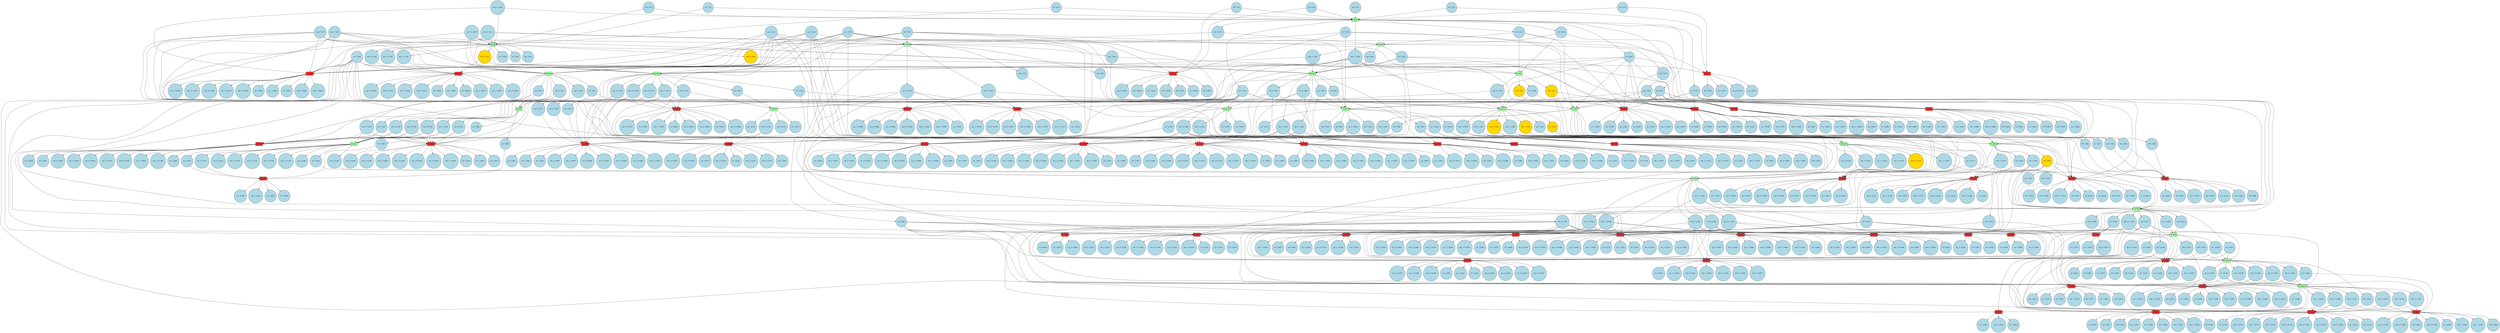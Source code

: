 digraph test {
  c1 -> e41;
  c1 -> e50;
  c1 -> e51;
  c1 -> e58;
  c1 -> e8;
  c1 -> e65;
  c1 -> e5;
  c1 -> e3;
  c1 -> e68;
  c2 -> e11;
  c2 -> e60;
  c2 -> e8;
  c2 -> e7;
  c2 -> e63;
  c2 -> e5;
  c2 -> e68;
  c2 -> e2;
  c3 -> e67;
  c3 -> e1;
  c4 -> e2;
  c4 -> e1;
  c5 -> e66;
  c5 -> e1;
  c6 -> e41;
  c6 -> e50;
  c6 -> e51;
  c6 -> e58;
  c6 -> e8;
  c6 -> e65;
  c6 -> e5;
  c6 -> e3;
  c6 -> e68;
  c7 -> e1;
  c8 -> e56;
  c8 -> e12;
  c8 -> e9;
  c8 -> e67;
  c8 -> e3;
  c9 -> e11;
  c9 -> e60;
  c9 -> e8;
  c9 -> e7;
  c9 -> e63;
  c9 -> e5;
  c9 -> e68;
  c9 -> e2;
  c10 -> e8;
  c10 -> e7;
  c10 -> e5;
  c10 -> e3;
  c10 -> e68;
  c10 -> e2;
  c11 -> e6;
  c11 -> e63;
  c11 -> e5;
  c11 -> e4;
  c11 -> e68;
  c11 -> e2;
  c12 -> e67;
  c12 -> e1;
  c13 -> e2;
  c13 -> e1;
  c14 -> e66;
  c14 -> e1;
  c15 -> e51;
  c15 -> e58;
  c15 -> e13;
  c15 -> e8;
  c15 -> e65;
  c15 -> e66;
  c15 -> e5;
  c15 -> e3;
  c15 -> e68;
  c16 -> e23;
  c16 -> e27;
  c16 -> e29;
  c16 -> e32;
  c16 -> e36;
  c16 -> e41;
  c16 -> e43;
  c16 -> e50;
  c16 -> e51;
  c16 -> e58;
  c16 -> e8;
  c16 -> e65;
  c16 -> e5;
  c16 -> e68;
  c17 -> e2;
  c17 -> e1;
  c18 -> e50;
  c18 -> e58;
  c18 -> e12;
  c18 -> e8;
  c18 -> e65;
  c18 -> e67;
  c18 -> e5;
  c18 -> e3;
  c18 -> e68;
  c19 -> e68;
  c19 -> e2;
  c19 -> e1;
  e1 -> c20;
  c20 -> e46;
  c20 -> e16;
  c20 -> e56;
  c20 -> e12;
  c20 -> e59;
  c20 -> e9;
  c20 -> e61;
  c20 -> e62;
  e1 -> c21;
  c21 -> e9;
  c21 -> e6;
  c21 -> e62;
  c21 -> e4;
  e1 -> c22;
  c22 -> e18;
  c22 -> e15;
  c22 -> e14;
  c22 -> e13;
  c22 -> e59;
  c22 -> e60;
  c22 -> e10;
  c22 -> e61;
  c22 -> e62;
  c22 -> e63;
  c22 -> e64;
  e1 -> c23;
  c23 -> e4;
  c23 -> e3;
  e1 -> c24;
  c24 -> e11;
  c24 -> e59;
  c24 -> e60;
  c24 -> e8;
  c24 -> e7;
  c24 -> e61;
  c24 -> e62;
  c24 -> e63;
  c24 -> e5;
  e1 -> c25;
  c25 -> e46;
  c25 -> e16;
  c25 -> e56;
  c25 -> e12;
  c25 -> e59;
  c25 -> e9;
  c25 -> e61;
  c25 -> e62;
  e1 -> c26;
  c26 -> e49;
  c26 -> e56;
  c26 -> e57;
  c26 -> e11;
  c26 -> e59;
  c26 -> e9;
  c26 -> e7;
  c26 -> e61;
  c26 -> e62;
  e1 -> c27;
  c27 -> e19;
  c27 -> e38;
  c27 -> e46;
  c27 -> e47;
  c27 -> e14;
  c27 -> e13;
  c27 -> e59;
  c27 -> e10;
  c27 -> e61;
  c27 -> e62;
  c27 -> e64;
  e1 -> c28;
  c28 -> e6;
  c28 -> e62;
  c28 -> e4;
  e2 -> c29;
  c29 -> e67;
  e2 -> c30;
  c30 -> e65;
  c30 -> e66;
  e2 -> c31;
  c31 -> e65;
  c31 -> e67;
  e2 -> c32;
  e2 -> c33;
  c33 -> e65;
  e2 -> c34;
  c34 -> e65;
  e2 -> c35;
  c35 -> e67;
  e2 -> c36;
  c36 -> e65;
  e3 -> c37;
  c37 -> e16;
  e3 -> c38;
  c38 -> e23;
  c38 -> e26;
  c38 -> e27;
  c38 -> e29;
  c38 -> e32;
  c38 -> e33;
  c38 -> e35;
  c38 -> e36;
  c38 -> e38;
  c38 -> e43;
  c38 -> e47;
  c38 -> e64;
  e3 -> c39;
  c39 -> e43;
  c39 -> e18;
  c39 -> e15;
  c39 -> e60;
  c39 -> e63;
  e3 -> c40;
  c40 -> e6;
  c40 -> e62;
  e3 -> c41;
  c41 -> e11;
  c41 -> e60;
  c41 -> e63;
  e3 -> c42;
  c42 -> e23;
  c42 -> e27;
  c42 -> e29;
  c42 -> e32;
  c42 -> e33;
  c42 -> e36;
  c42 -> e43;
  e3 -> c43;
  c43 -> e16;
  e4 -> c44;
  c44 -> e8;
  c44 -> e7;
  e4 -> c45;
  c45 -> e49;
  c45 -> e56;
  c45 -> e57;
  c45 -> e7;
  c45 -> e61;
  e4 -> c46;
  c46 -> e49;
  c46 -> e57;
  c46 -> e7;
  c46 -> e61;
  e4 -> c47;
  c47 -> e61;
  e5 -> c48;
  c48 -> e55;
  c48 -> e10;
  e5 -> c49;
  c49 -> e17;
  c49 -> e54;
  c49 -> e55;
  e5 -> c50;
  c50 -> e54;
  c50 -> e9;
  e5 -> c51;
  c51 -> e55;
  c51 -> e10;
  e5 -> c52;
  c52 -> e54;
  c52 -> e9;
  e5 -> c53;
  c53 -> e17;
  c53 -> e54;
  c53 -> e55;
  e5 -> c54;
  c54 -> e17;
  c54 -> e54;
  c54 -> e55;
  e5 -> c55;
  c55 -> e17;
  c55 -> e54;
  c55 -> e55;
  e5 -> c56;
  c56 -> e17;
  c56 -> e54;
  c56 -> e55;
  e5 -> c57;
  c57 -> e17;
  c57 -> e54;
  c57 -> e55;
  e6 -> c58;
  c58 -> e11;
  c58 -> e60;
  e6 -> c59;
  c59 -> e11;
  c59 -> e59;
  e6 -> c60;
  c60 -> e11;
  c60 -> e59;
  e6 -> c61;
  c61 -> e19;
  c61 -> e46;
  c61 -> e59;
  e7 -> c62;
  c62 -> e52;
  c62 -> e12;
  e7 -> c63;
  c63 -> e51;
  c63 -> e53;
  c63 -> e58;
  c63 -> e13;
  e7 -> c64;
  c64 -> e50;
  c64 -> e52;
  c64 -> e58;
  c64 -> e12;
  e7 -> c65;
  c65 -> e42;
  c65 -> e52;
  c65 -> e53;
  e7 -> c66;
  c66 -> e41;
  c66 -> e42;
  c66 -> e50;
  c66 -> e51;
  c66 -> e52;
  c66 -> e53;
  c66 -> e58;
  e7 -> c67;
  c67 -> e41;
  c67 -> e42;
  c67 -> e50;
  c67 -> e51;
  c67 -> e52;
  c67 -> e53;
  c67 -> e58;
  e7 -> c68;
  c68 -> e52;
  c68 -> e12;
  e7 -> c69;
  c69 -> e41;
  c69 -> e42;
  c69 -> e50;
  c69 -> e51;
  c69 -> e52;
  c69 -> e53;
  c69 -> e58;
  e8 -> c70;
  c70 -> e14;
  e8 -> c71;
  c71 -> e48;
  e8 -> c72;
  c72 -> e48;
  c72 -> e56;
  e8 -> c73;
  c73 -> e14;
  c73 -> e57;
  e8 -> c74;
  c74 -> e48;
  c74 -> e49;
  c74 -> e56;
  c74 -> e57;
  e8 -> c75;
  c75 -> e48;
  e8 -> c76;
  c76 -> e48;
  c76 -> e49;
  c76 -> e57;
  e8 -> c77;
  c77 -> e48;
  c77 -> e49;
  c77 -> e57;
  e8 -> c78;
  c78 -> e48;
  e8 -> c79;
  c79 -> e48;
  c79 -> e49;
  c79 -> e57;
  e9 -> c80;
  c80 -> e40;
  e9 -> c81;
  c81 -> e40;
  e9 -> c82;
  c82 -> e17;
  c82 -> e55;
  e9 -> c83;
  c83 -> e17;
  c83 -> e55;
  e9 -> c84;
  c84 -> e40;
  e9 -> c85;
  c85 -> e40;
  e9 -> c86;
  c86 -> e40;
  e10 -> c87;
  c87 -> e17;
  c87 -> e54;
  e10 -> c88;
  c88 -> e39;
  e10 -> c89;
  c89 -> e17;
  c89 -> e54;
  e10 -> c90;
  c90 -> e39;
  e11 -> c91;
  c91 -> e45;
  c91 -> e46;
  c91 -> e16;
  e11 -> c92;
  c92 -> e43;
  c92 -> e44;
  c92 -> e18;
  c92 -> e15;
  e11 -> c93;
  c93 -> e16;
  c93 -> e15;
  e11 -> c94;
  c94 -> e37;
  c94 -> e19;
  c94 -> e44;
  c94 -> e45;
  c94 -> e46;
  e11 -> c95;
  c95 -> e43;
  c95 -> e44;
  c95 -> e18;
  c95 -> e15;
  e11 -> c96;
  c96 -> e43;
  c96 -> e44;
  c96 -> e18;
  c96 -> e15;
  e11 -> c97;
  c97 -> e45;
  c97 -> e46;
  c97 -> e16;
  e11 -> c98;
  c98 -> e43;
  c98 -> e44;
  c98 -> e18;
  c98 -> e15;
  e12 -> c99;
  e12 -> c100;
  c100 -> e42;
  c100 -> e53;
  e12 -> c101;
  c101 -> e41;
  c101 -> e51;
  e12 -> c102;
  c102 -> e41;
  c102 -> e42;
  c102 -> e51;
  c102 -> e53;
  e12 -> c103;
  e12 -> c104;
  c104 -> e42;
  c104 -> e53;
  e12 -> c105;
  e13 -> c106;
  c106 -> e41;
  c106 -> e42;
  c106 -> e50;
  c106 -> e52;
  e13 -> c107;
  e13 -> c108;
  c108 -> e41;
  c108 -> e50;
  e13 -> c109;
  e14 -> c110;
  c110 -> e48;
  c110 -> e49;
  e14 -> c111;
  e14 -> c112;
  c112 -> e48;
  e14 -> c113;
  e15 -> c114;
  c114 -> e45;
  e15 -> c115;
  c115 -> e45;
  e15 -> c116;
  c116 -> e45;
  c116 -> e46;
  e15 -> c117;
  c117 -> e46;
  c117 -> e47;
  e15 -> c118;
  e15 -> c119;
  c119 -> e45;
  e15 -> c120;
  c120 -> e45;
  e16 -> c121;
  c121 -> e19;
  e16 -> c122;
  c122 -> e37;
  c122 -> e19;
  c122 -> e44;
  e16 -> c123;
  c123 -> e23;
  c123 -> e27;
  c123 -> e28;
  c123 -> e29;
  c123 -> e32;
  c123 -> e33;
  c123 -> e36;
  c123 -> e43;
  e16 -> c124;
  c124 -> e43;
  c124 -> e44;
  c124 -> e18;
  e16 -> c125;
  c125 -> e19;
  e16 -> c126;
  c126 -> e37;
  c126 -> e19;
  c126 -> e44;
  e16 -> c127;
  c127 -> e28;
  c127 -> e33;
  e17 -> c128;
  c128 -> e39;
  e17 -> c129;
  e17 -> c130;
  c130 -> e40;
  e17 -> c131;
  c131 -> e39;
  e17 -> c132;
  c132 -> e40;
  e17 -> c133;
  e17 -> c134;
  e17 -> c135;
  e17 -> c136;
  e17 -> c137;
  e18 -> c138;
  c138 -> e29;
  c138 -> e21;
  c138 -> e31;
  c138 -> e32;
  c138 -> e33;
  c138 -> e34;
  c138 -> e36;
  c138 -> e37;
  e18 -> c139;
  c139 -> e32;
  c139 -> e20;
  c139 -> e34;
  c139 -> e36;
  c139 -> e37;
  e18 -> c140;
  c140 -> e36;
  c140 -> e37;
  c140 -> e19;
  e18 -> c141;
  c141 -> e19;
  c141 -> e38;
  e18 -> c142;
  c142 -> e27;
  c142 -> e22;
  c142 -> e29;
  c142 -> e31;
  c142 -> e32;
  c142 -> e33;
  c142 -> e34;
  c142 -> e36;
  e18 -> c143;
  c143 -> e29;
  c143 -> e21;
  c143 -> e31;
  c143 -> e32;
  c143 -> e34;
  c143 -> e36;
  c143 -> e37;
  e18 -> c144;
  c144 -> e29;
  c144 -> e21;
  c144 -> e31;
  c144 -> e32;
  c144 -> e34;
  c144 -> e36;
  c144 -> e37;
  e19 -> c145;
  c145 -> e25;
  c145 -> e28;
  c145 -> e30;
  e19 -> c146;
  c146 -> e20;
  e19 -> c147;
  c147 -> e22;
  c147 -> e30;
  c147 -> e31;
  c147 -> e34;
  c147 -> e35;
  e19 -> c148;
  c148 -> e20;
  c148 -> e33;
  e19 -> c149;
  c149 -> e29;
  c149 -> e21;
  c149 -> e30;
  c149 -> e31;
  c149 -> e32;
  c149 -> e34;
  e19 -> c150;
  c150 -> e25;
  c150 -> e28;
  c150 -> e30;
  e19 -> c151;
  c151 -> e21;
  c151 -> e30;
  e19 -> c152;
  c152 -> e25;
  c152 -> e26;
  c152 -> e30;
  c152 -> e35;
  e19 -> c153;
  c153 -> e20;
  e20 -> c154;
  c154 -> e29;
  c154 -> e21;
  c154 -> e31;
  e20 -> c155;
  c155 -> e21;
  c155 -> e30;
  e20 -> c156;
  c156 -> e21;
  c156 -> e30;
  e20 -> c157;
  c157 -> e25;
  c157 -> e30;
  e21 -> c158;
  c158 -> e24;
  c158 -> e25;
  c158 -> e28;
  e21 -> c159;
  c159 -> e27;
  c159 -> e22;
  e21 -> c160;
  c160 -> e27;
  c160 -> e28;
  c160 -> e22;
  e21 -> c161;
  c161 -> e24;
  c161 -> e25;
  e21 -> c162;
  c162 -> e27;
  c162 -> e22;
  e21 -> c163;
  c163 -> e27;
  c163 -> e22;
  e21 -> c164;
  c164 -> e24;
  c164 -> e25;
  c164 -> e28;
  e21 -> c165;
  c165 -> e27;
  c165 -> e22;
  e22 -> c166;
  c166 -> e23;
  c166 -> e24;
  e22 -> c167;
  c167 -> e23;
  c167 -> e24;
  e22 -> c168;
  c168 -> e23;
  c168 -> e24;
  c168 -> e25;
  e22 -> c169;
  c169 -> e25;
  c169 -> e26;
  e22 -> c170;
  c170 -> e23;
  e22 -> c171;
  c171 -> e23;
  c171 -> e24;
  e22 -> c172;
  c172 -> e23;
  c172 -> e24;
  e23 -> c173;
  e23 -> c174;
  e23 -> c175;
  e23 -> c176;
  e23 -> c177;
  e23 -> c178;
  e23 -> c179;
  e23 -> c180;
  e23 -> c181;
  e23 -> c182;
  e24 -> c183;
  e24 -> c184;
  e24 -> c185;
  e24 -> c186;
  e24 -> c187;
  e24 -> c188;
  e24 -> c189;
  e24 -> c190;
  e25 -> c191;
  e25 -> c192;
  e25 -> c193;
  e25 -> c194;
  e25 -> c195;
  e25 -> c196;
  e25 -> c197;
  e25 -> c198;
  e25 -> c199;
  e26 -> c200;
  e26 -> c201;
  e26 -> c202;
  e27 -> c203;
  e27 -> c204;
  e27 -> c205;
  e27 -> c206;
  e27 -> c207;
  e27 -> c208;
  e27 -> c209;
  e27 -> c210;
  e27 -> c211;
  e27 -> c212;
  e28 -> c213;
  e28 -> c214;
  e28 -> c215;
  e28 -> c216;
  e28 -> c217;
  e28 -> c218;
  e28 -> c219;
  e29 -> c220;
  e29 -> c221;
  e29 -> c222;
  e29 -> c223;
  e29 -> c224;
  e29 -> c225;
  e29 -> c226;
  e29 -> c227;
  e29 -> c228;
  e29 -> c229;
  e30 -> c230;
  e30 -> c231;
  e30 -> c232;
  e30 -> c233;
  e30 -> c234;
  e30 -> c235;
  e30 -> c236;
  e30 -> c237;
  e30 -> c238;
  e31 -> c239;
  e31 -> c240;
  e31 -> c241;
  e31 -> c242;
  e31 -> c243;
  e31 -> c244;
  e31 -> c245;
  e32 -> c246;
  e32 -> c247;
  e32 -> c248;
  e32 -> c249;
  e32 -> c250;
  e32 -> c251;
  e32 -> c252;
  e32 -> c253;
  e32 -> c254;
  e32 -> c255;
  e33 -> c256;
  e33 -> c257;
  e33 -> c258;
  e33 -> c259;
  e33 -> c260;
  e33 -> c261;
  e33 -> c262;
  e34 -> c263;
  e34 -> c264;
  e34 -> c265;
  e34 -> c266;
  e34 -> c267;
  e34 -> c268;
  e34 -> c269;
  e35 -> c270;
  e35 -> c271;
  e35 -> c272;
  e36 -> c273;
  e36 -> c274;
  e36 -> c275;
  e36 -> c276;
  e36 -> c277;
  e36 -> c278;
  e36 -> c279;
  e36 -> c280;
  e36 -> c281;
  e36 -> c282;
  e37 -> c283;
  e37 -> c284;
  e37 -> c285;
  e37 -> c286;
  e37 -> c287;
  e37 -> c288;
  e37 -> c289;
  e37 -> c290;
  e38 -> c291;
  e38 -> c292;
  e38 -> c293;
  e39 -> c294;
  e39 -> c295;
  e39 -> c296;
  e39 -> c297;
  e40 -> c298;
  e40 -> c299;
  e40 -> c300;
  e40 -> c301;
  e40 -> c302;
  e40 -> c303;
  e40 -> c304;
  e41 -> c305;
  e41 -> c306;
  e41 -> c307;
  e41 -> c308;
  e41 -> c309;
  e41 -> c310;
  e41 -> c311;
  e41 -> c312;
  e41 -> c313;
  e41 -> c314;
  e42 -> c315;
  e42 -> c316;
  e42 -> c317;
  e42 -> c318;
  e42 -> c319;
  e42 -> c320;
  e42 -> c321;
  e42 -> c322;
  e43 -> c323;
  e43 -> c324;
  e43 -> c325;
  e43 -> c326;
  e43 -> c327;
  e43 -> c328;
  e43 -> c329;
  e43 -> c330;
  e43 -> c331;
  e43 -> c332;
  e44 -> c333;
  e44 -> c334;
  e44 -> c335;
  e44 -> c336;
  e44 -> c337;
  e44 -> c338;
  e44 -> c339;
  e44 -> c340;
  e45 -> c341;
  e45 -> c342;
  e45 -> c343;
  e45 -> c344;
  e45 -> c345;
  e45 -> c346;
  e45 -> c347;
  e45 -> c348;
  e46 -> c349;
  e46 -> c350;
  e46 -> c351;
  e46 -> c352;
  e46 -> c353;
  e46 -> c354;
  e46 -> c355;
  e46 -> c356;
  e46 -> c357;
  e47 -> c358;
  e47 -> c359;
  e47 -> c360;
  e48 -> c361;
  e48 -> c362;
  e48 -> c363;
  e48 -> c364;
  e48 -> c365;
  e48 -> c366;
  e48 -> c367;
  e48 -> c368;
  e48 -> c369;
  e48 -> c370;
  e49 -> c371;
  e49 -> c372;
  e49 -> c373;
  e49 -> c374;
  e49 -> c375;
  e49 -> c376;
  e49 -> c377;
  e49 -> c378;
  e50 -> c379;
  e50 -> c380;
  e50 -> c381;
  e50 -> c382;
  e50 -> c383;
  e50 -> c384;
  e50 -> c385;
  e50 -> c386;
  e50 -> c387;
  e50 -> c388;
  e51 -> c389;
  e51 -> c390;
  e51 -> c391;
  e51 -> c392;
  e51 -> c393;
  e51 -> c394;
  e51 -> c395;
  e51 -> c396;
  e51 -> c397;
  e51 -> c398;
  e52 -> c399;
  e52 -> c400;
  e52 -> c401;
  e52 -> c402;
  e52 -> c403;
  e52 -> c404;
  e52 -> c405;
  e52 -> c406;
  e53 -> c407;
  e53 -> c408;
  e53 -> c409;
  e53 -> c410;
  e53 -> c411;
  e53 -> c412;
  e53 -> c413;
  e53 -> c414;
  e54 -> c415;
  e54 -> c416;
  e54 -> c417;
  e54 -> c418;
  e54 -> c419;
  e54 -> c420;
  e54 -> c421;
  e54 -> c422;
  e54 -> c423;
  e54 -> c424;
  e55 -> c425;
  e55 -> c426;
  e55 -> c427;
  e55 -> c428;
  e55 -> c429;
  e55 -> c430;
  e55 -> c431;
  e55 -> c432;
  e55 -> c433;
  e55 -> c434;
  e56 -> c435;
  e56 -> c436;
  e56 -> c437;
  e56 -> c438;
  e56 -> c439;
  e56 -> c440;
  e56 -> c441;
  e57 -> c442;
  e57 -> c443;
  e57 -> c444;
  e57 -> c445;
  e57 -> c446;
  e57 -> c447;
  e57 -> c448;
  e57 -> c449;
  e58 -> c450;
  e58 -> c451;
  e58 -> c452;
  e58 -> c453;
  e58 -> c454;
  e58 -> c455;
  e58 -> c456;
  e58 -> c457;
  e58 -> c458;
  e58 -> c459;
  e59 -> c460;
  e59 -> c461;
  e59 -> c462;
  e59 -> c463;
  e59 -> c464;
  e59 -> c465;
  e59 -> c466;
  e59 -> c467;
  e59 -> c468;
  e60 -> c469;
  e60 -> c470;
  e60 -> c471;
  e60 -> c472;
  e60 -> c473;
  e60 -> c474;
  e60 -> c475;
  e61 -> c476;
  e61 -> c477;
  e61 -> c478;
  e61 -> c479;
  e61 -> c480;
  e61 -> c481;
  e61 -> c482;
  e61 -> c483;
  e61 -> c484;
  e62 -> c485;
  e62 -> c486;
  e62 -> c487;
  e62 -> c488;
  e62 -> c489;
  e62 -> c490;
  e62 -> c491;
  e62 -> c492;
  e62 -> c493;
  e63 -> c494;
  e63 -> c495;
  e63 -> c496;
  e63 -> c497;
  e63 -> c498;
  e63 -> c499;
  e63 -> c500;
  e64 -> c501;
  e64 -> c502;
  e64 -> c503;
  e65 -> c504;
  e65 -> c505;
  e65 -> c506;
  e65 -> c507;
  e65 -> c508;
  e65 -> c509;
  e65 -> c510;
  e65 -> c511;
  e65 -> c512;
  e65 -> c513;
  e66 -> c514;
  e66 -> c515;
  e66 -> c516;
  e66 -> c517;
  e67 -> c518;
  e67 -> c519;
  e67 -> c520;
  e67 -> c521;
  e67 -> c522;
  e67 -> c523;
  e67 -> c524;
  e68 -> c525;
  e68 -> c526;
  e68 -> c527;
  e68 -> c528;
  e68 -> c529;
  e68 -> c530;
  e68 -> c531;
  e68 -> c532;
  e68 -> c533;
  e68 -> c534;
  c1 [fillcolor=lightblue label= <rp+_2<FONT COLOR="red"><SUP>0</SUP></FONT>&nbsp;(c1)> shape=circle style=filled];
  c2 [fillcolor=lightblue label= <wk-_2<FONT COLOR="red"><SUP>0</SUP></FONT>&nbsp;(c2)> shape=circle style=filled];
  c3 [fillcolor=lightblue label= <fg+<FONT COLOR="red"><SUP>0</SUP></FONT>&nbsp;(c3)> shape=circle style=filled];
  c4 [fillcolor=lightblue label= <te+<FONT COLOR="red"><SUP>0</SUP></FONT>&nbsp;(c4)> shape=circle style=filled];
  c5 [fillcolor=lightblue label= <ec+<FONT COLOR="red"><SUP>0</SUP></FONT>&nbsp;(c5)> shape=circle style=filled];
  c6 [fillcolor=lightblue label= <rp+_1<FONT COLOR="red"><SUP>0</SUP></FONT>&nbsp;(c6)> shape=circle style=filled];
  c7 [fillcolor=lightblue label= <wd+<FONT COLOR="red"><SUP>0</SUP></FONT>&nbsp;(c7)> shape=circle style=filled];
  c8 [fillcolor=lightblue label= <sd+<FONT COLOR="red"><SUP>0</SUP></FONT>&nbsp;(c8)> shape=circle style=filled];
  c9 [fillcolor=lightblue label= <wk-_1<FONT COLOR="red"><SUP>0</SUP></FONT>&nbsp;(c9)> shape=circle style=filled];
  c10 [fillcolor=lightblue label= <wk+_3<FONT COLOR="red"><SUP>1</SUP></FONT>&nbsp;(c10)> shape=circle style=filled];
  c11 [fillcolor=lightblue label= <wk+_2<FONT COLOR="red"><SUP>1</SUP></FONT>&nbsp;(c11)> shape=circle style=filled];
  c12 [fillcolor=lightblue label= <fg-<FONT COLOR="red"><SUP>1</SUP></FONT>&nbsp;(c12)> shape=circle style=filled];
  c13 [fillcolor=lightblue label= <te-<FONT COLOR="red"><SUP>1</SUP></FONT>&nbsp;(c13)> shape=circle style=filled];
  c14 [fillcolor=lightblue label= <ec-<FONT COLOR="red"><SUP>1</SUP></FONT>&nbsp;(c14)> shape=circle style=filled];
  c15 [fillcolor=lightblue label= <rp-<FONT COLOR="red"><SUP>1</SUP></FONT>&nbsp;(c15)> shape=circle style=filled];
  c16 [fillcolor=lightblue label= <ac+<FONT COLOR="red"><SUP>1</SUP></FONT>&nbsp;(c16)> shape=circle style=filled];
  c17 [fillcolor=lightblue label= <wd-<FONT COLOR="red"><SUP>1</SUP></FONT>&nbsp;(c17)> shape=circle style=filled];
  c18 [fillcolor=lightblue label= <sd-<FONT COLOR="red"><SUP>1</SUP></FONT>&nbsp;(c18)> shape=circle style=filled];
  c19 [fillcolor=lightblue label= <wk+_1<FONT COLOR="red"><SUP>1</SUP></FONT>&nbsp;(c19)> shape=circle style=filled];
  c20 [fillcolor=lightblue label= <fg+<FONT COLOR="red"><SUP>1</SUP></FONT>&nbsp;(c20)> shape=circle style=filled];
  c21 [fillcolor=lightblue label= <te+<FONT COLOR="red"><SUP>1</SUP></FONT>&nbsp;(c21)> shape=circle style=filled];
  c22 [fillcolor=lightblue label= <ec+<FONT COLOR="red"><SUP>1</SUP></FONT>&nbsp;(c22)> shape=circle style=filled];
  c23 [fillcolor=lightblue label= <wd+<FONT COLOR="red"><SUP>1</SUP></FONT>&nbsp;(c23)> shape=circle style=filled];
  c24 [fillcolor=lightblue label= <wk+_1<FONT COLOR="red"><SUP>1</SUP></FONT>&nbsp;(c24)> shape=circle style=filled];
  c25 [fillcolor=lightblue label= <fg-<FONT COLOR="red"><SUP>0</SUP></FONT>&nbsp;(c25)> shape=circle style=filled];
  c26 [fillcolor=lightblue label= <te-<FONT COLOR="red"><SUP>0</SUP></FONT>&nbsp;(c26)> shape=circle style=filled];
  c27 [fillcolor=lightblue label= <ec-<FONT COLOR="red"><SUP>0</SUP></FONT>&nbsp;(c27)> shape=circle style=filled];
  c28 [fillcolor=lightblue label= <wd-<FONT COLOR="red"><SUP>0</SUP></FONT>&nbsp;(c28)> shape=circle style=filled];
  c29 [fillcolor=lightblue label= <te-<FONT COLOR="red"><SUP>1</SUP></FONT>&nbsp;(c29)> shape=circle style=filled];
  c30 [fillcolor=gold label= <wk-_2<FONT COLOR="red"><SUP>1</SUP></FONT>&nbsp;(c30)> shape=circle style=filled];
  c31 [fillcolor=gold label= <wk-_1<FONT COLOR="red"><SUP>1</SUP></FONT>&nbsp;(c31)> shape=circle style=filled];
  c32 [fillcolor=lightblue label= <wd-<FONT COLOR="red"><SUP>1</SUP></FONT>&nbsp;(c32)> shape=circle style=filled];
  c33 [fillcolor=lightblue label= <wk+_3<FONT COLOR="red"><SUP>0</SUP></FONT>&nbsp;(c33)> shape=circle style=filled];
  c34 [fillcolor=lightblue label= <wk+_2<FONT COLOR="red"><SUP>0</SUP></FONT>&nbsp;(c34)> shape=circle style=filled];
  c35 [fillcolor=lightblue label= <te+<FONT COLOR="red"><SUP>0</SUP></FONT>&nbsp;(c35)> shape=circle style=filled];
  c36 [fillcolor=lightblue label= <wk+_1<FONT COLOR="red"><SUP>0</SUP></FONT>&nbsp;(c36)> shape=circle style=filled];
  c37 [fillcolor=lightblue label= <sd+<FONT COLOR="red"><SUP>1</SUP></FONT>&nbsp;(c37)> shape=circle style=filled];
  c38 [fillcolor=lightblue label= <rp+_2<FONT COLOR="red"><SUP>1</SUP></FONT>&nbsp;(c38)> shape=circle style=filled];
  c39 [fillcolor=lightblue label= <rp+_1<FONT COLOR="red"><SUP>1</SUP></FONT>&nbsp;(c39)> shape=circle style=filled];
  c40 [fillcolor=lightblue label= <wd+<FONT COLOR="red"><SUP>1</SUP></FONT>&nbsp;(c40)> shape=circle style=filled];
  c41 [fillcolor=lightblue label= <wk+_3<FONT COLOR="red"><SUP>1</SUP></FONT>&nbsp;(c41)> shape=circle style=filled];
  c42 [fillcolor=lightblue label= <rp-<FONT COLOR="red"><SUP>0</SUP></FONT>&nbsp;(c42)> shape=circle style=filled];
  c43 [fillcolor=lightblue label= <sd-<FONT COLOR="red"><SUP>0</SUP></FONT>&nbsp;(c43)> shape=circle style=filled];
  c44 [fillcolor=lightblue label= <wk+_2<FONT COLOR="red"><SUP>1</SUP></FONT>&nbsp;(c44)> shape=circle style=filled];
  c45 [fillcolor=lightblue label= <te+<FONT COLOR="red"><SUP>1</SUP></FONT>&nbsp;(c45)> shape=circle style=filled];
  c46 [fillcolor=lightblue label= <wd-<FONT COLOR="red"><SUP>1</SUP></FONT>&nbsp;(c46)> shape=circle style=filled];
  c47 [fillcolor=lightblue label= <wd+<FONT COLOR="red"><SUP>0</SUP></FONT>&nbsp;(c47)> shape=circle style=filled];
  c48 [fillcolor=lightblue label= <rp-<FONT COLOR="red"><SUP>1</SUP></FONT>&nbsp;(c48)> shape=circle style=filled];
  c49 [fillcolor=lightblue label= <ac+<FONT COLOR="red"><SUP>1</SUP></FONT>&nbsp;(c49)> shape=circle style=filled];
  c50 [fillcolor=lightblue label= <sd-<FONT COLOR="red"><SUP>1</SUP></FONT>&nbsp;(c50)> shape=circle style=filled];
  c51 [fillcolor=lightblue label= <wk-_2<FONT COLOR="red"><SUP>1</SUP></FONT>&nbsp;(c51)> shape=circle style=filled];
  c52 [fillcolor=lightblue label= <wk-_1<FONT COLOR="red"><SUP>1</SUP></FONT>&nbsp;(c52)> shape=circle style=filled];
  c53 [fillcolor=lightblue label= <rp+_2<FONT COLOR="red"><SUP>0</SUP></FONT>&nbsp;(c53)> shape=circle style=filled];
  c54 [fillcolor=lightblue label= <wk+_3<FONT COLOR="red"><SUP>0</SUP></FONT>&nbsp;(c54)> shape=circle style=filled];
  c55 [fillcolor=lightblue label= <wk+_2<FONT COLOR="red"><SUP>0</SUP></FONT>&nbsp;(c55)> shape=circle style=filled];
  c56 [fillcolor=lightblue label= <rp+_1<FONT COLOR="red"><SUP>0</SUP></FONT>&nbsp;(c56)> shape=circle style=filled];
  c57 [fillcolor=lightblue label= <wk+_1<FONT COLOR="red"><SUP>0</SUP></FONT>&nbsp;(c57)> shape=circle style=filled];
  c58 [fillcolor=lightblue label= <wk+_2<FONT COLOR="red"><SUP>1</SUP></FONT>&nbsp;(c58)> shape=circle style=filled];
  c59 [fillcolor=lightblue label= <te+<FONT COLOR="red"><SUP>1</SUP></FONT>&nbsp;(c59)> shape=circle style=filled];
  c60 [fillcolor=gold label= <wd-<FONT COLOR="red"><SUP>1</SUP></FONT>&nbsp;(c60)> shape=circle style=filled];
  c61 [fillcolor=gold label= <wd+<FONT COLOR="red"><SUP>0</SUP></FONT>&nbsp;(c61)> shape=circle style=filled];
  c62 [fillcolor=lightblue label= <te-<FONT COLOR="red"><SUP>1</SUP></FONT>&nbsp;(c62)> shape=circle style=filled];
  c63 [fillcolor=lightblue label= <wk-_2<FONT COLOR="red"><SUP>1</SUP></FONT>&nbsp;(c63)> shape=circle style=filled];
  c64 [fillcolor=lightblue label= <wk-_1<FONT COLOR="red"><SUP>1</SUP></FONT>&nbsp;(c64)> shape=circle style=filled];
  c65 [fillcolor=lightblue label= <wd-<FONT COLOR="red"><SUP>1</SUP></FONT>&nbsp;(c65)> shape=circle style=filled];
  c66 [fillcolor=lightblue label= <wk+_3<FONT COLOR="red"><SUP>0</SUP></FONT>&nbsp;(c66)> shape=circle style=filled];
  c67 [fillcolor=lightblue label= <wk+_2<FONT COLOR="red"><SUP>0</SUP></FONT>&nbsp;(c67)> shape=circle style=filled];
  c68 [fillcolor=lightblue label= <te+<FONT COLOR="red"><SUP>0</SUP></FONT>&nbsp;(c68)> shape=circle style=filled];
  c69 [fillcolor=lightblue label= <wk+_1<FONT COLOR="red"><SUP>0</SUP></FONT>&nbsp;(c69)> shape=circle style=filled];
  c70 [fillcolor=lightblue label= <rp-<FONT COLOR="red"><SUP>1</SUP></FONT>&nbsp;(c70)> shape=circle style=filled];
  c71 [fillcolor=lightblue label= <ac+<FONT COLOR="red"><SUP>1</SUP></FONT>&nbsp;(c71)> shape=circle style=filled];
  c72 [fillcolor=lightblue label= <sd-<FONT COLOR="red"><SUP>1</SUP></FONT>&nbsp;(c72)> shape=circle style=filled];
  c73 [fillcolor=lightblue label= <wk-_2<FONT COLOR="red"><SUP>1</SUP></FONT>&nbsp;(c73)> shape=circle style=filled];
  c74 [fillcolor=lightblue label= <wk-_1<FONT COLOR="red"><SUP>1</SUP></FONT>&nbsp;(c74)> shape=circle style=filled];
  c75 [fillcolor=lightblue label= <rp+_2<FONT COLOR="red"><SUP>0</SUP></FONT>&nbsp;(c75)> shape=circle style=filled];
  c76 [fillcolor=lightblue label= <wk+_3<FONT COLOR="red"><SUP>0</SUP></FONT>&nbsp;(c76)> shape=circle style=filled];
  c77 [fillcolor=lightblue label= <wk+_2<FONT COLOR="red"><SUP>0</SUP></FONT>&nbsp;(c77)> shape=circle style=filled];
  c78 [fillcolor=lightblue label= <rp+_1<FONT COLOR="red"><SUP>0</SUP></FONT>&nbsp;(c78)> shape=circle style=filled];
  c79 [fillcolor=lightblue label= <wk+_1<FONT COLOR="red"><SUP>0</SUP></FONT>&nbsp;(c79)> shape=circle style=filled];
  c80 [fillcolor=lightblue label= <fg-<FONT COLOR="red"><SUP>1</SUP></FONT>&nbsp;(c80)> shape=circle style=filled];
  c81 [fillcolor=lightblue label= <te-<FONT COLOR="red"><SUP>1</SUP></FONT>&nbsp;(c81)> shape=circle style=filled];
  c82 [fillcolor=lightblue label= <sd-<FONT COLOR="red"><SUP>1</SUP></FONT>&nbsp;(c82)> shape=circle style=filled];
  c83 [fillcolor=lightblue label= <wk-_1<FONT COLOR="red"><SUP>1</SUP></FONT>&nbsp;(c83)> shape=circle style=filled];
  c84 [fillcolor=lightblue label= <fg+<FONT COLOR="red"><SUP>0</SUP></FONT>&nbsp;(c84)> shape=circle style=filled];
  c85 [fillcolor=lightblue label= <te+<FONT COLOR="red"><SUP>0</SUP></FONT>&nbsp;(c85)> shape=circle style=filled];
  c86 [fillcolor=lightblue label= <sd+<FONT COLOR="red"><SUP>0</SUP></FONT>&nbsp;(c86)> shape=circle style=filled];
  c87 [fillcolor=lightblue label= <wk-_2<FONT COLOR="red"><SUP>1</SUP></FONT>&nbsp;(c87)> shape=circle style=filled];
  c88 [fillcolor=lightblue label= <ec-<FONT COLOR="red"><SUP>1</SUP></FONT>&nbsp;(c88)> shape=circle style=filled];
  c89 [fillcolor=lightblue label= <rp-<FONT COLOR="red"><SUP>1</SUP></FONT>&nbsp;(c89)> shape=circle style=filled];
  c90 [fillcolor=lightblue label= <ec+<FONT COLOR="red"><SUP>0</SUP></FONT>&nbsp;(c90)> shape=circle style=filled];
  c91 [fillcolor=gold label= <te-<FONT COLOR="red"><SUP>1</SUP></FONT>&nbsp;(c91)> shape=circle style=filled];
  c92 [fillcolor=lightblue label= <wk-_2<FONT COLOR="red"><SUP>1</SUP></FONT>&nbsp;(c92)> shape=circle style=filled];
  c93 [fillcolor=gold label= <wk-_1<FONT COLOR="red"><SUP>1</SUP></FONT>&nbsp;(c93)> shape=circle style=filled];
  c94 [fillcolor=gold label= <wd-<FONT COLOR="red"><SUP>1</SUP></FONT>&nbsp;(c94)> shape=circle style=filled];
  c95 [fillcolor=gold label= <wk+_3<FONT COLOR="red"><SUP>0</SUP></FONT>&nbsp;(c95)> shape=circle style=filled];
  c96 [fillcolor=lightblue label= <wk+_2<FONT COLOR="red"><SUP>0</SUP></FONT>&nbsp;(c96)> shape=circle style=filled];
  c97 [fillcolor=lightblue label= <te+<FONT COLOR="red"><SUP>0</SUP></FONT>&nbsp;(c97)> shape=circle style=filled];
  c98 [fillcolor=lightblue label= <wk+_1<FONT COLOR="red"><SUP>0</SUP></FONT>&nbsp;(c98)> shape=circle style=filled];
  c99 [fillcolor=lightblue label= <fg-<FONT COLOR="red"><SUP>1</SUP></FONT>&nbsp;(c99)> shape=circle style=filled];
  c100 [fillcolor=lightblue label= <te-<FONT COLOR="red"><SUP>1</SUP></FONT>&nbsp;(c100)> shape=circle style=filled];
  c101 [fillcolor=lightblue label= <sd-<FONT COLOR="red"><SUP>1</SUP></FONT>&nbsp;(c101)> shape=circle style=filled];
  c102 [fillcolor=lightblue label= <wk-_1<FONT COLOR="red"><SUP>1</SUP></FONT>&nbsp;(c102)> shape=circle style=filled];
  c103 [fillcolor=lightblue label= <fg+<FONT COLOR="red"><SUP>0</SUP></FONT>&nbsp;(c103)> shape=circle style=filled];
  c104 [fillcolor=lightblue label= <te+<FONT COLOR="red"><SUP>0</SUP></FONT>&nbsp;(c104)> shape=circle style=filled];
  c105 [fillcolor=lightblue label= <sd+<FONT COLOR="red"><SUP>0</SUP></FONT>&nbsp;(c105)> shape=circle style=filled];
  c106 [fillcolor=lightblue label= <wk-_2<FONT COLOR="red"><SUP>1</SUP></FONT>&nbsp;(c106)> shape=circle style=filled];
  c107 [fillcolor=lightblue label= <ec-<FONT COLOR="red"><SUP>1</SUP></FONT>&nbsp;(c107)> shape=circle style=filled];
  c108 [fillcolor=lightblue label= <rp-<FONT COLOR="red"><SUP>1</SUP></FONT>&nbsp;(c108)> shape=circle style=filled];
  c109 [fillcolor=lightblue label= <ec+<FONT COLOR="red"><SUP>0</SUP></FONT>&nbsp;(c109)> shape=circle style=filled];
  c110 [fillcolor=lightblue label= <wk-_2<FONT COLOR="red"><SUP>1</SUP></FONT>&nbsp;(c110)> shape=circle style=filled];
  c111 [fillcolor=lightblue label= <ec-<FONT COLOR="red"><SUP>1</SUP></FONT>&nbsp;(c111)> shape=circle style=filled];
  c112 [fillcolor=lightblue label= <rp-<FONT COLOR="red"><SUP>1</SUP></FONT>&nbsp;(c112)> shape=circle style=filled];
  c113 [fillcolor=lightblue label= <ec+<FONT COLOR="red"><SUP>0</SUP></FONT>&nbsp;(c113)> shape=circle style=filled];
  c114 [fillcolor=gold label= <wk+_3<FONT COLOR="red"><SUP>1</SUP></FONT>&nbsp;(c114)> shape=circle style=filled];
  c115 [fillcolor=lightblue label= <wk+_2<FONT COLOR="red"><SUP>1</SUP></FONT>&nbsp;(c115)> shape=circle style=filled];
  c116 [fillcolor=lightblue label= <wk+_1<FONT COLOR="red"><SUP>1</SUP></FONT>&nbsp;(c116)> shape=circle style=filled];
  c117 [fillcolor=lightblue label= <ec+<FONT COLOR="red"><SUP>1</SUP></FONT>&nbsp;(c117)> shape=circle style=filled];
  c118 [fillcolor=lightblue label= <rp+_1<FONT COLOR="red"><SUP>1</SUP></FONT>&nbsp;(c118)> shape=circle style=filled];
  c119 [fillcolor=lightblue label= <wk-_2<FONT COLOR="red"><SUP>0</SUP></FONT>&nbsp;(c119)> shape=circle style=filled];
  c120 [fillcolor=lightblue label= <wk-_1<FONT COLOR="red"><SUP>0</SUP></FONT>&nbsp;(c120)> shape=circle style=filled];
  c121 [fillcolor=lightblue label= <fg-<FONT COLOR="red"><SUP>1</SUP></FONT>&nbsp;(c121)> shape=circle style=filled];
  c122 [fillcolor=lightblue label= <te-<FONT COLOR="red"><SUP>1</SUP></FONT>&nbsp;(c122)> shape=circle style=filled];
  c123 [fillcolor=lightblue label= <sd-<FONT COLOR="red"><SUP>1</SUP></FONT>&nbsp;(c123)> shape=circle style=filled];
  c124 [fillcolor=lightblue label= <wk-_1<FONT COLOR="red"><SUP>1</SUP></FONT>&nbsp;(c124)> shape=circle style=filled];
  c125 [fillcolor=lightblue label= <fg+<FONT COLOR="red"><SUP>0</SUP></FONT>&nbsp;(c125)> shape=circle style=filled];
  c126 [fillcolor=lightblue label= <te+<FONT COLOR="red"><SUP>0</SUP></FONT>&nbsp;(c126)> shape=circle style=filled];
  c127 [fillcolor=lightblue label= <sd+<FONT COLOR="red"><SUP>0</SUP></FONT>&nbsp;(c127)> shape=circle style=filled];
  c128 [fillcolor=lightblue label= <rp-<FONT COLOR="red"><SUP>1</SUP></FONT>&nbsp;(c128)> shape=circle style=filled];
  c129 [fillcolor=lightblue label= <ac+<FONT COLOR="red"><SUP>1</SUP></FONT>&nbsp;(c129)> shape=circle style=filled];
  c130 [fillcolor=lightblue label= <sd-<FONT COLOR="red"><SUP>1</SUP></FONT>&nbsp;(c130)> shape=circle style=filled];
  c131 [fillcolor=lightblue label= <wk-_2<FONT COLOR="red"><SUP>1</SUP></FONT>&nbsp;(c131)> shape=circle style=filled];
  c132 [fillcolor=lightblue label= <wk-_1<FONT COLOR="red"><SUP>1</SUP></FONT>&nbsp;(c132)> shape=circle style=filled];
  c133 [fillcolor=lightblue label= <rp+_2<FONT COLOR="red"><SUP>0</SUP></FONT>&nbsp;(c133)> shape=circle style=filled];
  c134 [fillcolor=lightblue label= <wk+_3<FONT COLOR="red"><SUP>0</SUP></FONT>&nbsp;(c134)> shape=circle style=filled];
  c135 [fillcolor=lightblue label= <wk+_2<FONT COLOR="red"><SUP>0</SUP></FONT>&nbsp;(c135)> shape=circle style=filled];
  c136 [fillcolor=lightblue label= <rp+_1<FONT COLOR="red"><SUP>0</SUP></FONT>&nbsp;(c136)> shape=circle style=filled];
  c137 [fillcolor=lightblue label= <wk+_1<FONT COLOR="red"><SUP>0</SUP></FONT>&nbsp;(c137)> shape=circle style=filled];
  c138 [fillcolor=lightblue label= <wk+_3<FONT COLOR="red"><SUP>1</SUP></FONT>&nbsp;(c138)> shape=circle style=filled];
  c139 [fillcolor=lightblue label= <wk+_2<FONT COLOR="red"><SUP>1</SUP></FONT>&nbsp;(c139)> shape=circle style=filled];
  c140 [fillcolor=lightblue label= <wk+_1<FONT COLOR="red"><SUP>1</SUP></FONT>&nbsp;(c140)> shape=circle style=filled];
  c141 [fillcolor=lightblue label= <ec+<FONT COLOR="red"><SUP>1</SUP></FONT>&nbsp;(c141)> shape=circle style=filled];
  c142 [fillcolor=lightblue label= <rp+_1<FONT COLOR="red"><SUP>1</SUP></FONT>&nbsp;(c142)> shape=circle style=filled];
  c143 [fillcolor=lightblue label= <wk-_2<FONT COLOR="red"><SUP>0</SUP></FONT>&nbsp;(c143)> shape=circle style=filled];
  c144 [fillcolor=lightblue label= <wk-_1<FONT COLOR="red"><SUP>0</SUP></FONT>&nbsp;(c144)> shape=circle style=filled];
  c145 [fillcolor=lightblue label= <fg+<FONT COLOR="red"><SUP>1</SUP></FONT>&nbsp;(c145)> shape=circle style=filled];
  c146 [fillcolor=lightblue label= <te+<FONT COLOR="red"><SUP>1</SUP></FONT>&nbsp;(c146)> shape=circle style=filled];
  c147 [fillcolor=lightblue label= <ec+<FONT COLOR="red"><SUP>1</SUP></FONT>&nbsp;(c147)> shape=circle style=filled];
  c148 [fillcolor=lightblue label= <wd+<FONT COLOR="red"><SUP>1</SUP></FONT>&nbsp;(c148)> shape=circle style=filled];
  c149 [fillcolor=lightblue label= <wk+_1<FONT COLOR="red"><SUP>1</SUP></FONT>&nbsp;(c149)> shape=circle style=filled];
  c150 [fillcolor=lightblue label= <fg-<FONT COLOR="red"><SUP>0</SUP></FONT>&nbsp;(c150)> shape=circle style=filled];
  c151 [fillcolor=lightblue label= <te-<FONT COLOR="red"><SUP>0</SUP></FONT>&nbsp;(c151)> shape=circle style=filled];
  c152 [fillcolor=lightblue label= <ec-<FONT COLOR="red"><SUP>0</SUP></FONT>&nbsp;(c152)> shape=circle style=filled];
  c153 [fillcolor=lightblue label= <wd-<FONT COLOR="red"><SUP>0</SUP></FONT>&nbsp;(c153)> shape=circle style=filled];
  c154 [fillcolor=lightblue label= <wk+_2<FONT COLOR="red"><SUP>1</SUP></FONT>&nbsp;(c154)> shape=circle style=filled];
  c155 [fillcolor=lightblue label= <te+<FONT COLOR="red"><SUP>1</SUP></FONT>&nbsp;(c155)> shape=circle style=filled];
  c156 [fillcolor=lightblue label= <wd-<FONT COLOR="red"><SUP>1</SUP></FONT>&nbsp;(c156)> shape=circle style=filled];
  c157 [fillcolor=lightblue label= <wd+<FONT COLOR="red"><SUP>0</SUP></FONT>&nbsp;(c157)> shape=circle style=filled];
  c158 [fillcolor=lightblue label= <te-<FONT COLOR="red"><SUP>1</SUP></FONT>&nbsp;(c158)> shape=circle style=filled];
  c159 [fillcolor=lightblue label= <wk-_2<FONT COLOR="red"><SUP>1</SUP></FONT>&nbsp;(c159)> shape=circle style=filled];
  c160 [fillcolor=lightblue label= <wk-_1<FONT COLOR="red"><SUP>1</SUP></FONT>&nbsp;(c160)> shape=circle style=filled];
  c161 [fillcolor=lightblue label= <wd-<FONT COLOR="red"><SUP>1</SUP></FONT>&nbsp;(c161)> shape=circle style=filled];
  c162 [fillcolor=lightblue label= <wk+_3<FONT COLOR="red"><SUP>0</SUP></FONT>&nbsp;(c162)> shape=circle style=filled];
  c163 [fillcolor=lightblue label= <wk+_2<FONT COLOR="red"><SUP>0</SUP></FONT>&nbsp;(c163)> shape=circle style=filled];
  c164 [fillcolor=lightblue label= <te+<FONT COLOR="red"><SUP>0</SUP></FONT>&nbsp;(c164)> shape=circle style=filled];
  c165 [fillcolor=lightblue label= <wk+_1<FONT COLOR="red"><SUP>0</SUP></FONT>&nbsp;(c165)> shape=circle style=filled];
  c166 [fillcolor=lightblue label= <wk+_3<FONT COLOR="red"><SUP>1</SUP></FONT>&nbsp;(c166)> shape=circle style=filled];
  c167 [fillcolor=lightblue label= <wk+_2<FONT COLOR="red"><SUP>1</SUP></FONT>&nbsp;(c167)> shape=circle style=filled];
  c168 [fillcolor=lightblue label= <wk+_1<FONT COLOR="red"><SUP>1</SUP></FONT>&nbsp;(c168)> shape=circle style=filled];
  c169 [fillcolor=lightblue label= <ec+<FONT COLOR="red"><SUP>1</SUP></FONT>&nbsp;(c169)> shape=circle style=filled];
  c170 [fillcolor=lightblue label= <rp+_1<FONT COLOR="red"><SUP>1</SUP></FONT>&nbsp;(c170)> shape=circle style=filled];
  c171 [fillcolor=lightblue label= <wk-_2<FONT COLOR="red"><SUP>0</SUP></FONT>&nbsp;(c171)> shape=circle style=filled];
  c172 [fillcolor=lightblue label= <wk-_1<FONT COLOR="red"><SUP>0</SUP></FONT>&nbsp;(c172)> shape=circle style=filled];
  c173 [fillcolor=lightblue label= <rp-<FONT COLOR="red"><SUP>1</SUP></FONT>&nbsp;(c173)> shape=circle style=filled];
  c174 [fillcolor=lightblue label= <ac+<FONT COLOR="red"><SUP>1</SUP></FONT>&nbsp;(c174)> shape=circle style=filled];
  c175 [fillcolor=lightblue label= <sd-<FONT COLOR="red"><SUP>1</SUP></FONT>&nbsp;(c175)> shape=circle style=filled];
  c176 [fillcolor=lightblue label= <wk-_2<FONT COLOR="red"><SUP>1</SUP></FONT>&nbsp;(c176)> shape=circle style=filled];
  c177 [fillcolor=lightblue label= <wk-_1<FONT COLOR="red"><SUP>1</SUP></FONT>&nbsp;(c177)> shape=circle style=filled];
  c178 [fillcolor=lightblue label= <rp+_2<FONT COLOR="red"><SUP>0</SUP></FONT>&nbsp;(c178)> shape=circle style=filled];
  c179 [fillcolor=lightblue label= <wk+_3<FONT COLOR="red"><SUP>0</SUP></FONT>&nbsp;(c179)> shape=circle style=filled];
  c180 [fillcolor=lightblue label= <wk+_2<FONT COLOR="red"><SUP>0</SUP></FONT>&nbsp;(c180)> shape=circle style=filled];
  c181 [fillcolor=lightblue label= <rp+_1<FONT COLOR="red"><SUP>0</SUP></FONT>&nbsp;(c181)> shape=circle style=filled];
  c182 [fillcolor=lightblue label= <wk+_1<FONT COLOR="red"><SUP>0</SUP></FONT>&nbsp;(c182)> shape=circle style=filled];
  c183 [fillcolor=lightblue label= <te-<FONT COLOR="red"><SUP>1</SUP></FONT>&nbsp;(c183)> shape=circle style=filled];
  c184 [fillcolor=lightblue label= <wk-_2<FONT COLOR="red"><SUP>1</SUP></FONT>&nbsp;(c184)> shape=circle style=filled];
  c185 [fillcolor=lightblue label= <wk-_1<FONT COLOR="red"><SUP>1</SUP></FONT>&nbsp;(c185)> shape=circle style=filled];
  c186 [fillcolor=lightblue label= <wd-<FONT COLOR="red"><SUP>1</SUP></FONT>&nbsp;(c186)> shape=circle style=filled];
  c187 [fillcolor=lightblue label= <wk+_3<FONT COLOR="red"><SUP>0</SUP></FONT>&nbsp;(c187)> shape=circle style=filled];
  c188 [fillcolor=lightblue label= <wk+_2<FONT COLOR="red"><SUP>0</SUP></FONT>&nbsp;(c188)> shape=circle style=filled];
  c189 [fillcolor=lightblue label= <te+<FONT COLOR="red"><SUP>0</SUP></FONT>&nbsp;(c189)> shape=circle style=filled];
  c190 [fillcolor=lightblue label= <wk+_1<FONT COLOR="red"><SUP>0</SUP></FONT>&nbsp;(c190)> shape=circle style=filled];
  c191 [fillcolor=lightblue label= <fg+<FONT COLOR="red"><SUP>1</SUP></FONT>&nbsp;(c191)> shape=circle style=filled];
  c192 [fillcolor=lightblue label= <te+<FONT COLOR="red"><SUP>1</SUP></FONT>&nbsp;(c192)> shape=circle style=filled];
  c193 [fillcolor=lightblue label= <ec+<FONT COLOR="red"><SUP>1</SUP></FONT>&nbsp;(c193)> shape=circle style=filled];
  c194 [fillcolor=lightblue label= <wd+<FONT COLOR="red"><SUP>1</SUP></FONT>&nbsp;(c194)> shape=circle style=filled];
  c195 [fillcolor=lightblue label= <wk+_1<FONT COLOR="red"><SUP>1</SUP></FONT>&nbsp;(c195)> shape=circle style=filled];
  c196 [fillcolor=lightblue label= <fg-<FONT COLOR="red"><SUP>0</SUP></FONT>&nbsp;(c196)> shape=circle style=filled];
  c197 [fillcolor=lightblue label= <te-<FONT COLOR="red"><SUP>0</SUP></FONT>&nbsp;(c197)> shape=circle style=filled];
  c198 [fillcolor=lightblue label= <ec-<FONT COLOR="red"><SUP>0</SUP></FONT>&nbsp;(c198)> shape=circle style=filled];
  c199 [fillcolor=lightblue label= <wd-<FONT COLOR="red"><SUP>0</SUP></FONT>&nbsp;(c199)> shape=circle style=filled];
  c200 [fillcolor=lightblue label= <ec+<FONT COLOR="red"><SUP>1</SUP></FONT>&nbsp;(c200)> shape=circle style=filled];
  c201 [fillcolor=lightblue label= <rp+_2<FONT COLOR="red"><SUP>1</SUP></FONT>&nbsp;(c201)> shape=circle style=filled];
  c202 [fillcolor=lightblue label= <ec-<FONT COLOR="red"><SUP>0</SUP></FONT>&nbsp;(c202)> shape=circle style=filled];
  c203 [fillcolor=lightblue label= <rp-<FONT COLOR="red"><SUP>1</SUP></FONT>&nbsp;(c203)> shape=circle style=filled];
  c204 [fillcolor=lightblue label= <ac+<FONT COLOR="red"><SUP>1</SUP></FONT>&nbsp;(c204)> shape=circle style=filled];
  c205 [fillcolor=lightblue label= <sd-<FONT COLOR="red"><SUP>1</SUP></FONT>&nbsp;(c205)> shape=circle style=filled];
  c206 [fillcolor=lightblue label= <wk-_2<FONT COLOR="red"><SUP>1</SUP></FONT>&nbsp;(c206)> shape=circle style=filled];
  c207 [fillcolor=lightblue label= <wk-_1<FONT COLOR="red"><SUP>1</SUP></FONT>&nbsp;(c207)> shape=circle style=filled];
  c208 [fillcolor=lightblue label= <rp+_2<FONT COLOR="red"><SUP>0</SUP></FONT>&nbsp;(c208)> shape=circle style=filled];
  c209 [fillcolor=lightblue label= <wk+_3<FONT COLOR="red"><SUP>0</SUP></FONT>&nbsp;(c209)> shape=circle style=filled];
  c210 [fillcolor=lightblue label= <wk+_2<FONT COLOR="red"><SUP>0</SUP></FONT>&nbsp;(c210)> shape=circle style=filled];
  c211 [fillcolor=lightblue label= <rp+_1<FONT COLOR="red"><SUP>0</SUP></FONT>&nbsp;(c211)> shape=circle style=filled];
  c212 [fillcolor=lightblue label= <wk+_1<FONT COLOR="red"><SUP>0</SUP></FONT>&nbsp;(c212)> shape=circle style=filled];
  c213 [fillcolor=lightblue label= <fg-<FONT COLOR="red"><SUP>1</SUP></FONT>&nbsp;(c213)> shape=circle style=filled];
  c214 [fillcolor=lightblue label= <te-<FONT COLOR="red"><SUP>1</SUP></FONT>&nbsp;(c214)> shape=circle style=filled];
  c215 [fillcolor=lightblue label= <sd-<FONT COLOR="red"><SUP>1</SUP></FONT>&nbsp;(c215)> shape=circle style=filled];
  c216 [fillcolor=lightblue label= <wk-_1<FONT COLOR="red"><SUP>1</SUP></FONT>&nbsp;(c216)> shape=circle style=filled];
  c217 [fillcolor=lightblue label= <fg+<FONT COLOR="red"><SUP>0</SUP></FONT>&nbsp;(c217)> shape=circle style=filled];
  c218 [fillcolor=lightblue label= <te+<FONT COLOR="red"><SUP>0</SUP></FONT>&nbsp;(c218)> shape=circle style=filled];
  c219 [fillcolor=lightblue label= <sd+<FONT COLOR="red"><SUP>0</SUP></FONT>&nbsp;(c219)> shape=circle style=filled];
  c220 [fillcolor=lightblue label= <rp-<FONT COLOR="red"><SUP>1</SUP></FONT>&nbsp;(c220)> shape=circle style=filled];
  c221 [fillcolor=lightblue label= <ac+<FONT COLOR="red"><SUP>1</SUP></FONT>&nbsp;(c221)> shape=circle style=filled];
  c222 [fillcolor=lightblue label= <sd-<FONT COLOR="red"><SUP>1</SUP></FONT>&nbsp;(c222)> shape=circle style=filled];
  c223 [fillcolor=lightblue label= <wk-_2<FONT COLOR="red"><SUP>1</SUP></FONT>&nbsp;(c223)> shape=circle style=filled];
  c224 [fillcolor=lightblue label= <wk-_1<FONT COLOR="red"><SUP>1</SUP></FONT>&nbsp;(c224)> shape=circle style=filled];
  c225 [fillcolor=lightblue label= <rp+_2<FONT COLOR="red"><SUP>0</SUP></FONT>&nbsp;(c225)> shape=circle style=filled];
  c226 [fillcolor=lightblue label= <wk+_3<FONT COLOR="red"><SUP>0</SUP></FONT>&nbsp;(c226)> shape=circle style=filled];
  c227 [fillcolor=lightblue label= <wk+_2<FONT COLOR="red"><SUP>0</SUP></FONT>&nbsp;(c227)> shape=circle style=filled];
  c228 [fillcolor=lightblue label= <rp+_1<FONT COLOR="red"><SUP>0</SUP></FONT>&nbsp;(c228)> shape=circle style=filled];
  c229 [fillcolor=lightblue label= <wk+_1<FONT COLOR="red"><SUP>0</SUP></FONT>&nbsp;(c229)> shape=circle style=filled];
  c230 [fillcolor=lightblue label= <fg+<FONT COLOR="red"><SUP>1</SUP></FONT>&nbsp;(c230)> shape=circle style=filled];
  c231 [fillcolor=lightblue label= <te+<FONT COLOR="red"><SUP>1</SUP></FONT>&nbsp;(c231)> shape=circle style=filled];
  c232 [fillcolor=lightblue label= <ec+<FONT COLOR="red"><SUP>1</SUP></FONT>&nbsp;(c232)> shape=circle style=filled];
  c233 [fillcolor=lightblue label= <wd+<FONT COLOR="red"><SUP>1</SUP></FONT>&nbsp;(c233)> shape=circle style=filled];
  c234 [fillcolor=lightblue label= <wk+_1<FONT COLOR="red"><SUP>1</SUP></FONT>&nbsp;(c234)> shape=circle style=filled];
  c235 [fillcolor=lightblue label= <fg-<FONT COLOR="red"><SUP>0</SUP></FONT>&nbsp;(c235)> shape=circle style=filled];
  c236 [fillcolor=lightblue label= <te-<FONT COLOR="red"><SUP>0</SUP></FONT>&nbsp;(c236)> shape=circle style=filled];
  c237 [fillcolor=lightblue label= <ec-<FONT COLOR="red"><SUP>0</SUP></FONT>&nbsp;(c237)> shape=circle style=filled];
  c238 [fillcolor=lightblue label= <wd-<FONT COLOR="red"><SUP>0</SUP></FONT>&nbsp;(c238)> shape=circle style=filled];
  c239 [fillcolor=lightblue label= <wk+_3<FONT COLOR="red"><SUP>1</SUP></FONT>&nbsp;(c239)> shape=circle style=filled];
  c240 [fillcolor=lightblue label= <wk+_2<FONT COLOR="red"><SUP>1</SUP></FONT>&nbsp;(c240)> shape=circle style=filled];
  c241 [fillcolor=lightblue label= <wk+_1<FONT COLOR="red"><SUP>1</SUP></FONT>&nbsp;(c241)> shape=circle style=filled];
  c242 [fillcolor=lightblue label= <ec+<FONT COLOR="red"><SUP>1</SUP></FONT>&nbsp;(c242)> shape=circle style=filled];
  c243 [fillcolor=lightblue label= <rp+_1<FONT COLOR="red"><SUP>1</SUP></FONT>&nbsp;(c243)> shape=circle style=filled];
  c244 [fillcolor=lightblue label= <wk-_2<FONT COLOR="red"><SUP>0</SUP></FONT>&nbsp;(c244)> shape=circle style=filled];
  c245 [fillcolor=lightblue label= <wk-_1<FONT COLOR="red"><SUP>0</SUP></FONT>&nbsp;(c245)> shape=circle style=filled];
  c246 [fillcolor=lightblue label= <rp-<FONT COLOR="red"><SUP>1</SUP></FONT>&nbsp;(c246)> shape=circle style=filled];
  c247 [fillcolor=lightblue label= <ac+<FONT COLOR="red"><SUP>1</SUP></FONT>&nbsp;(c247)> shape=circle style=filled];
  c248 [fillcolor=lightblue label= <sd-<FONT COLOR="red"><SUP>1</SUP></FONT>&nbsp;(c248)> shape=circle style=filled];
  c249 [fillcolor=lightblue label= <wk-_2<FONT COLOR="red"><SUP>1</SUP></FONT>&nbsp;(c249)> shape=circle style=filled];
  c250 [fillcolor=lightblue label= <wk-_1<FONT COLOR="red"><SUP>1</SUP></FONT>&nbsp;(c250)> shape=circle style=filled];
  c251 [fillcolor=lightblue label= <rp+_2<FONT COLOR="red"><SUP>0</SUP></FONT>&nbsp;(c251)> shape=circle style=filled];
  c252 [fillcolor=lightblue label= <wk+_3<FONT COLOR="red"><SUP>0</SUP></FONT>&nbsp;(c252)> shape=circle style=filled];
  c253 [fillcolor=lightblue label= <wk+_2<FONT COLOR="red"><SUP>0</SUP></FONT>&nbsp;(c253)> shape=circle style=filled];
  c254 [fillcolor=lightblue label= <rp+_1<FONT COLOR="red"><SUP>0</SUP></FONT>&nbsp;(c254)> shape=circle style=filled];
  c255 [fillcolor=lightblue label= <wk+_1<FONT COLOR="red"><SUP>0</SUP></FONT>&nbsp;(c255)> shape=circle style=filled];
  c256 [fillcolor=lightblue label= <sd+<FONT COLOR="red"><SUP>1</SUP></FONT>&nbsp;(c256)> shape=circle style=filled];
  c257 [fillcolor=lightblue label= <rp+_2<FONT COLOR="red"><SUP>1</SUP></FONT>&nbsp;(c257)> shape=circle style=filled];
  c258 [fillcolor=lightblue label= <rp+_1<FONT COLOR="red"><SUP>1</SUP></FONT>&nbsp;(c258)> shape=circle style=filled];
  c259 [fillcolor=lightblue label= <wd+<FONT COLOR="red"><SUP>1</SUP></FONT>&nbsp;(c259)> shape=circle style=filled];
  c260 [fillcolor=lightblue label= <wk+_3<FONT COLOR="red"><SUP>1</SUP></FONT>&nbsp;(c260)> shape=circle style=filled];
  c261 [fillcolor=lightblue label= <rp-<FONT COLOR="red"><SUP>0</SUP></FONT>&nbsp;(c261)> shape=circle style=filled];
  c262 [fillcolor=lightblue label= <sd-<FONT COLOR="red"><SUP>0</SUP></FONT>&nbsp;(c262)> shape=circle style=filled];
  c263 [fillcolor=lightblue label= <wk+_3<FONT COLOR="red"><SUP>1</SUP></FONT>&nbsp;(c263)> shape=circle style=filled];
  c264 [fillcolor=lightblue label= <wk+_2<FONT COLOR="red"><SUP>1</SUP></FONT>&nbsp;(c264)> shape=circle style=filled];
  c265 [fillcolor=lightblue label= <wk+_1<FONT COLOR="red"><SUP>1</SUP></FONT>&nbsp;(c265)> shape=circle style=filled];
  c266 [fillcolor=lightblue label= <ec+<FONT COLOR="red"><SUP>1</SUP></FONT>&nbsp;(c266)> shape=circle style=filled];
  c267 [fillcolor=lightblue label= <rp+_1<FONT COLOR="red"><SUP>1</SUP></FONT>&nbsp;(c267)> shape=circle style=filled];
  c268 [fillcolor=lightblue label= <wk-_2<FONT COLOR="red"><SUP>0</SUP></FONT>&nbsp;(c268)> shape=circle style=filled];
  c269 [fillcolor=lightblue label= <wk-_1<FONT COLOR="red"><SUP>0</SUP></FONT>&nbsp;(c269)> shape=circle style=filled];
  c270 [fillcolor=lightblue label= <ec+<FONT COLOR="red"><SUP>1</SUP></FONT>&nbsp;(c270)> shape=circle style=filled];
  c271 [fillcolor=lightblue label= <rp+_2<FONT COLOR="red"><SUP>1</SUP></FONT>&nbsp;(c271)> shape=circle style=filled];
  c272 [fillcolor=lightblue label= <ec-<FONT COLOR="red"><SUP>0</SUP></FONT>&nbsp;(c272)> shape=circle style=filled];
  c273 [fillcolor=lightblue label= <rp-<FONT COLOR="red"><SUP>1</SUP></FONT>&nbsp;(c273)> shape=circle style=filled];
  c274 [fillcolor=lightblue label= <ac+<FONT COLOR="red"><SUP>1</SUP></FONT>&nbsp;(c274)> shape=circle style=filled];
  c275 [fillcolor=lightblue label= <sd-<FONT COLOR="red"><SUP>1</SUP></FONT>&nbsp;(c275)> shape=circle style=filled];
  c276 [fillcolor=lightblue label= <wk-_2<FONT COLOR="red"><SUP>1</SUP></FONT>&nbsp;(c276)> shape=circle style=filled];
  c277 [fillcolor=lightblue label= <wk-_1<FONT COLOR="red"><SUP>1</SUP></FONT>&nbsp;(c277)> shape=circle style=filled];
  c278 [fillcolor=lightblue label= <rp+_2<FONT COLOR="red"><SUP>0</SUP></FONT>&nbsp;(c278)> shape=circle style=filled];
  c279 [fillcolor=lightblue label= <wk+_3<FONT COLOR="red"><SUP>0</SUP></FONT>&nbsp;(c279)> shape=circle style=filled];
  c280 [fillcolor=lightblue label= <wk+_2<FONT COLOR="red"><SUP>0</SUP></FONT>&nbsp;(c280)> shape=circle style=filled];
  c281 [fillcolor=lightblue label= <rp+_1<FONT COLOR="red"><SUP>0</SUP></FONT>&nbsp;(c281)> shape=circle style=filled];
  c282 [fillcolor=lightblue label= <wk+_1<FONT COLOR="red"><SUP>0</SUP></FONT>&nbsp;(c282)> shape=circle style=filled];
  c283 [fillcolor=lightblue label= <te-<FONT COLOR="red"><SUP>1</SUP></FONT>&nbsp;(c283)> shape=circle style=filled];
  c284 [fillcolor=lightblue label= <wk-_2<FONT COLOR="red"><SUP>1</SUP></FONT>&nbsp;(c284)> shape=circle style=filled];
  c285 [fillcolor=lightblue label= <wk-_1<FONT COLOR="red"><SUP>1</SUP></FONT>&nbsp;(c285)> shape=circle style=filled];
  c286 [fillcolor=lightblue label= <wd-<FONT COLOR="red"><SUP>1</SUP></FONT>&nbsp;(c286)> shape=circle style=filled];
  c287 [fillcolor=lightblue label= <wk+_3<FONT COLOR="red"><SUP>0</SUP></FONT>&nbsp;(c287)> shape=circle style=filled];
  c288 [fillcolor=lightblue label= <wk+_2<FONT COLOR="red"><SUP>0</SUP></FONT>&nbsp;(c288)> shape=circle style=filled];
  c289 [fillcolor=lightblue label= <te+<FONT COLOR="red"><SUP>0</SUP></FONT>&nbsp;(c289)> shape=circle style=filled];
  c290 [fillcolor=lightblue label= <wk+_1<FONT COLOR="red"><SUP>0</SUP></FONT>&nbsp;(c290)> shape=circle style=filled];
  c291 [fillcolor=lightblue label= <ec+<FONT COLOR="red"><SUP>1</SUP></FONT>&nbsp;(c291)> shape=circle style=filled];
  c292 [fillcolor=lightblue label= <rp+_2<FONT COLOR="red"><SUP>1</SUP></FONT>&nbsp;(c292)> shape=circle style=filled];
  c293 [fillcolor=lightblue label= <ec-<FONT COLOR="red"><SUP>0</SUP></FONT>&nbsp;(c293)> shape=circle style=filled];
  c294 [fillcolor=lightblue label= <wk-_2<FONT COLOR="red"><SUP>1</SUP></FONT>&nbsp;(c294)> shape=circle style=filled];
  c295 [fillcolor=lightblue label= <ec-<FONT COLOR="red"><SUP>1</SUP></FONT>&nbsp;(c295)> shape=circle style=filled];
  c296 [fillcolor=lightblue label= <rp-<FONT COLOR="red"><SUP>1</SUP></FONT>&nbsp;(c296)> shape=circle style=filled];
  c297 [fillcolor=lightblue label= <ec+<FONT COLOR="red"><SUP>0</SUP></FONT>&nbsp;(c297)> shape=circle style=filled];
  c298 [fillcolor=lightblue label= <fg-<FONT COLOR="red"><SUP>1</SUP></FONT>&nbsp;(c298)> shape=circle style=filled];
  c299 [fillcolor=lightblue label= <te-<FONT COLOR="red"><SUP>1</SUP></FONT>&nbsp;(c299)> shape=circle style=filled];
  c300 [fillcolor=lightblue label= <sd-<FONT COLOR="red"><SUP>1</SUP></FONT>&nbsp;(c300)> shape=circle style=filled];
  c301 [fillcolor=lightblue label= <wk-_1<FONT COLOR="red"><SUP>1</SUP></FONT>&nbsp;(c301)> shape=circle style=filled];
  c302 [fillcolor=lightblue label= <fg+<FONT COLOR="red"><SUP>0</SUP></FONT>&nbsp;(c302)> shape=circle style=filled];
  c303 [fillcolor=lightblue label= <te+<FONT COLOR="red"><SUP>0</SUP></FONT>&nbsp;(c303)> shape=circle style=filled];
  c304 [fillcolor=lightblue label= <sd+<FONT COLOR="red"><SUP>0</SUP></FONT>&nbsp;(c304)> shape=circle style=filled];
  c305 [fillcolor=lightblue label= <rp-<FONT COLOR="red"><SUP>1</SUP></FONT>&nbsp;(c305)> shape=circle style=filled];
  c306 [fillcolor=lightblue label= <ac+<FONT COLOR="red"><SUP>1</SUP></FONT>&nbsp;(c306)> shape=circle style=filled];
  c307 [fillcolor=lightblue label= <sd-<FONT COLOR="red"><SUP>1</SUP></FONT>&nbsp;(c307)> shape=circle style=filled];
  c308 [fillcolor=lightblue label= <wk-_2<FONT COLOR="red"><SUP>1</SUP></FONT>&nbsp;(c308)> shape=circle style=filled];
  c309 [fillcolor=lightblue label= <wk-_1<FONT COLOR="red"><SUP>1</SUP></FONT>&nbsp;(c309)> shape=circle style=filled];
  c310 [fillcolor=lightblue label= <rp+_2<FONT COLOR="red"><SUP>0</SUP></FONT>&nbsp;(c310)> shape=circle style=filled];
  c311 [fillcolor=lightblue label= <wk+_3<FONT COLOR="red"><SUP>0</SUP></FONT>&nbsp;(c311)> shape=circle style=filled];
  c312 [fillcolor=lightblue label= <wk+_2<FONT COLOR="red"><SUP>0</SUP></FONT>&nbsp;(c312)> shape=circle style=filled];
  c313 [fillcolor=lightblue label= <rp+_1<FONT COLOR="red"><SUP>0</SUP></FONT>&nbsp;(c313)> shape=circle style=filled];
  c314 [fillcolor=lightblue label= <wk+_1<FONT COLOR="red"><SUP>0</SUP></FONT>&nbsp;(c314)> shape=circle style=filled];
  c315 [fillcolor=lightblue label= <te-<FONT COLOR="red"><SUP>1</SUP></FONT>&nbsp;(c315)> shape=circle style=filled];
  c316 [fillcolor=lightblue label= <wk-_2<FONT COLOR="red"><SUP>1</SUP></FONT>&nbsp;(c316)> shape=circle style=filled];
  c317 [fillcolor=lightblue label= <wk-_1<FONT COLOR="red"><SUP>1</SUP></FONT>&nbsp;(c317)> shape=circle style=filled];
  c318 [fillcolor=lightblue label= <wd-<FONT COLOR="red"><SUP>1</SUP></FONT>&nbsp;(c318)> shape=circle style=filled];
  c319 [fillcolor=lightblue label= <wk+_3<FONT COLOR="red"><SUP>0</SUP></FONT>&nbsp;(c319)> shape=circle style=filled];
  c320 [fillcolor=lightblue label= <wk+_2<FONT COLOR="red"><SUP>0</SUP></FONT>&nbsp;(c320)> shape=circle style=filled];
  c321 [fillcolor=lightblue label= <te+<FONT COLOR="red"><SUP>0</SUP></FONT>&nbsp;(c321)> shape=circle style=filled];
  c322 [fillcolor=lightblue label= <wk+_1<FONT COLOR="red"><SUP>0</SUP></FONT>&nbsp;(c322)> shape=circle style=filled];
  c323 [fillcolor=lightblue label= <rp-<FONT COLOR="red"><SUP>1</SUP></FONT>&nbsp;(c323)> shape=circle style=filled];
  c324 [fillcolor=lightblue label= <ac+<FONT COLOR="red"><SUP>1</SUP></FONT>&nbsp;(c324)> shape=circle style=filled];
  c325 [fillcolor=lightblue label= <sd-<FONT COLOR="red"><SUP>1</SUP></FONT>&nbsp;(c325)> shape=circle style=filled];
  c326 [fillcolor=lightblue label= <wk-_2<FONT COLOR="red"><SUP>1</SUP></FONT>&nbsp;(c326)> shape=circle style=filled];
  c327 [fillcolor=lightblue label= <wk-_1<FONT COLOR="red"><SUP>1</SUP></FONT>&nbsp;(c327)> shape=circle style=filled];
  c328 [fillcolor=lightblue label= <rp+_2<FONT COLOR="red"><SUP>0</SUP></FONT>&nbsp;(c328)> shape=circle style=filled];
  c329 [fillcolor=lightblue label= <wk+_3<FONT COLOR="red"><SUP>0</SUP></FONT>&nbsp;(c329)> shape=circle style=filled];
  c330 [fillcolor=lightblue label= <wk+_2<FONT COLOR="red"><SUP>0</SUP></FONT>&nbsp;(c330)> shape=circle style=filled];
  c331 [fillcolor=lightblue label= <rp+_1<FONT COLOR="red"><SUP>0</SUP></FONT>&nbsp;(c331)> shape=circle style=filled];
  c332 [fillcolor=lightblue label= <wk+_1<FONT COLOR="red"><SUP>0</SUP></FONT>&nbsp;(c332)> shape=circle style=filled];
  c333 [fillcolor=lightblue label= <te-<FONT COLOR="red"><SUP>1</SUP></FONT>&nbsp;(c333)> shape=circle style=filled];
  c334 [fillcolor=lightblue label= <wk-_2<FONT COLOR="red"><SUP>1</SUP></FONT>&nbsp;(c334)> shape=circle style=filled];
  c335 [fillcolor=lightblue label= <wk-_1<FONT COLOR="red"><SUP>1</SUP></FONT>&nbsp;(c335)> shape=circle style=filled];
  c336 [fillcolor=lightblue label= <wd-<FONT COLOR="red"><SUP>1</SUP></FONT>&nbsp;(c336)> shape=circle style=filled];
  c337 [fillcolor=lightblue label= <wk+_3<FONT COLOR="red"><SUP>0</SUP></FONT>&nbsp;(c337)> shape=circle style=filled];
  c338 [fillcolor=lightblue label= <wk+_2<FONT COLOR="red"><SUP>0</SUP></FONT>&nbsp;(c338)> shape=circle style=filled];
  c339 [fillcolor=lightblue label= <te+<FONT COLOR="red"><SUP>0</SUP></FONT>&nbsp;(c339)> shape=circle style=filled];
  c340 [fillcolor=lightblue label= <wk+_1<FONT COLOR="red"><SUP>0</SUP></FONT>&nbsp;(c340)> shape=circle style=filled];
  c341 [fillcolor=lightblue label= <te-<FONT COLOR="red"><SUP>1</SUP></FONT>&nbsp;(c341)> shape=circle style=filled];
  c342 [fillcolor=lightblue label= <wk-_2<FONT COLOR="red"><SUP>1</SUP></FONT>&nbsp;(c342)> shape=circle style=filled];
  c343 [fillcolor=lightblue label= <wk-_1<FONT COLOR="red"><SUP>1</SUP></FONT>&nbsp;(c343)> shape=circle style=filled];
  c344 [fillcolor=lightblue label= <wd-<FONT COLOR="red"><SUP>1</SUP></FONT>&nbsp;(c344)> shape=circle style=filled];
  c345 [fillcolor=lightblue label= <wk+_3<FONT COLOR="red"><SUP>0</SUP></FONT>&nbsp;(c345)> shape=circle style=filled];
  c346 [fillcolor=lightblue label= <wk+_2<FONT COLOR="red"><SUP>0</SUP></FONT>&nbsp;(c346)> shape=circle style=filled];
  c347 [fillcolor=lightblue label= <te+<FONT COLOR="red"><SUP>0</SUP></FONT>&nbsp;(c347)> shape=circle style=filled];
  c348 [fillcolor=lightblue label= <wk+_1<FONT COLOR="red"><SUP>0</SUP></FONT>&nbsp;(c348)> shape=circle style=filled];
  c349 [fillcolor=lightblue label= <fg+<FONT COLOR="red"><SUP>1</SUP></FONT>&nbsp;(c349)> shape=circle style=filled];
  c350 [fillcolor=lightblue label= <te+<FONT COLOR="red"><SUP>1</SUP></FONT>&nbsp;(c350)> shape=circle style=filled];
  c351 [fillcolor=lightblue label= <ec+<FONT COLOR="red"><SUP>1</SUP></FONT>&nbsp;(c351)> shape=circle style=filled];
  c352 [fillcolor=lightblue label= <wd+<FONT COLOR="red"><SUP>1</SUP></FONT>&nbsp;(c352)> shape=circle style=filled];
  c353 [fillcolor=lightblue label= <wk+_1<FONT COLOR="red"><SUP>1</SUP></FONT>&nbsp;(c353)> shape=circle style=filled];
  c354 [fillcolor=lightblue label= <fg-<FONT COLOR="red"><SUP>0</SUP></FONT>&nbsp;(c354)> shape=circle style=filled];
  c355 [fillcolor=lightblue label= <te-<FONT COLOR="red"><SUP>0</SUP></FONT>&nbsp;(c355)> shape=circle style=filled];
  c356 [fillcolor=lightblue label= <ec-<FONT COLOR="red"><SUP>0</SUP></FONT>&nbsp;(c356)> shape=circle style=filled];
  c357 [fillcolor=lightblue label= <wd-<FONT COLOR="red"><SUP>0</SUP></FONT>&nbsp;(c357)> shape=circle style=filled];
  c358 [fillcolor=lightblue label= <ec+<FONT COLOR="red"><SUP>1</SUP></FONT>&nbsp;(c358)> shape=circle style=filled];
  c359 [fillcolor=lightblue label= <rp+_2<FONT COLOR="red"><SUP>1</SUP></FONT>&nbsp;(c359)> shape=circle style=filled];
  c360 [fillcolor=lightblue label= <ec-<FONT COLOR="red"><SUP>0</SUP></FONT>&nbsp;(c360)> shape=circle style=filled];
  c361 [fillcolor=lightblue label= <rp-<FONT COLOR="red"><SUP>1</SUP></FONT>&nbsp;(c361)> shape=circle style=filled];
  c362 [fillcolor=lightblue label= <ac+<FONT COLOR="red"><SUP>1</SUP></FONT>&nbsp;(c362)> shape=circle style=filled];
  c363 [fillcolor=lightblue label= <sd-<FONT COLOR="red"><SUP>1</SUP></FONT>&nbsp;(c363)> shape=circle style=filled];
  c364 [fillcolor=lightblue label= <wk-_2<FONT COLOR="red"><SUP>1</SUP></FONT>&nbsp;(c364)> shape=circle style=filled];
  c365 [fillcolor=lightblue label= <wk-_1<FONT COLOR="red"><SUP>1</SUP></FONT>&nbsp;(c365)> shape=circle style=filled];
  c366 [fillcolor=lightblue label= <rp+_2<FONT COLOR="red"><SUP>0</SUP></FONT>&nbsp;(c366)> shape=circle style=filled];
  c367 [fillcolor=lightblue label= <wk+_3<FONT COLOR="red"><SUP>0</SUP></FONT>&nbsp;(c367)> shape=circle style=filled];
  c368 [fillcolor=lightblue label= <wk+_2<FONT COLOR="red"><SUP>0</SUP></FONT>&nbsp;(c368)> shape=circle style=filled];
  c369 [fillcolor=lightblue label= <rp+_1<FONT COLOR="red"><SUP>0</SUP></FONT>&nbsp;(c369)> shape=circle style=filled];
  c370 [fillcolor=lightblue label= <wk+_1<FONT COLOR="red"><SUP>0</SUP></FONT>&nbsp;(c370)> shape=circle style=filled];
  c371 [fillcolor=lightblue label= <te-<FONT COLOR="red"><SUP>1</SUP></FONT>&nbsp;(c371)> shape=circle style=filled];
  c372 [fillcolor=lightblue label= <wk-_2<FONT COLOR="red"><SUP>1</SUP></FONT>&nbsp;(c372)> shape=circle style=filled];
  c373 [fillcolor=lightblue label= <wk-_1<FONT COLOR="red"><SUP>1</SUP></FONT>&nbsp;(c373)> shape=circle style=filled];
  c374 [fillcolor=lightblue label= <wd-<FONT COLOR="red"><SUP>1</SUP></FONT>&nbsp;(c374)> shape=circle style=filled];
  c375 [fillcolor=lightblue label= <wk+_3<FONT COLOR="red"><SUP>0</SUP></FONT>&nbsp;(c375)> shape=circle style=filled];
  c376 [fillcolor=lightblue label= <wk+_2<FONT COLOR="red"><SUP>0</SUP></FONT>&nbsp;(c376)> shape=circle style=filled];
  c377 [fillcolor=lightblue label= <te+<FONT COLOR="red"><SUP>0</SUP></FONT>&nbsp;(c377)> shape=circle style=filled];
  c378 [fillcolor=lightblue label= <wk+_1<FONT COLOR="red"><SUP>0</SUP></FONT>&nbsp;(c378)> shape=circle style=filled];
  c379 [fillcolor=lightblue label= <rp-<FONT COLOR="red"><SUP>1</SUP></FONT>&nbsp;(c379)> shape=circle style=filled];
  c380 [fillcolor=lightblue label= <ac+<FONT COLOR="red"><SUP>1</SUP></FONT>&nbsp;(c380)> shape=circle style=filled];
  c381 [fillcolor=lightblue label= <sd-<FONT COLOR="red"><SUP>1</SUP></FONT>&nbsp;(c381)> shape=circle style=filled];
  c382 [fillcolor=lightblue label= <wk-_2<FONT COLOR="red"><SUP>1</SUP></FONT>&nbsp;(c382)> shape=circle style=filled];
  c383 [fillcolor=lightblue label= <wk-_1<FONT COLOR="red"><SUP>1</SUP></FONT>&nbsp;(c383)> shape=circle style=filled];
  c384 [fillcolor=lightblue label= <rp+_2<FONT COLOR="red"><SUP>0</SUP></FONT>&nbsp;(c384)> shape=circle style=filled];
  c385 [fillcolor=lightblue label= <wk+_3<FONT COLOR="red"><SUP>0</SUP></FONT>&nbsp;(c385)> shape=circle style=filled];
  c386 [fillcolor=lightblue label= <wk+_2<FONT COLOR="red"><SUP>0</SUP></FONT>&nbsp;(c386)> shape=circle style=filled];
  c387 [fillcolor=lightblue label= <rp+_1<FONT COLOR="red"><SUP>0</SUP></FONT>&nbsp;(c387)> shape=circle style=filled];
  c388 [fillcolor=lightblue label= <wk+_1<FONT COLOR="red"><SUP>0</SUP></FONT>&nbsp;(c388)> shape=circle style=filled];
  c389 [fillcolor=lightblue label= <rp-<FONT COLOR="red"><SUP>1</SUP></FONT>&nbsp;(c389)> shape=circle style=filled];
  c390 [fillcolor=lightblue label= <ac+<FONT COLOR="red"><SUP>1</SUP></FONT>&nbsp;(c390)> shape=circle style=filled];
  c391 [fillcolor=lightblue label= <sd-<FONT COLOR="red"><SUP>1</SUP></FONT>&nbsp;(c391)> shape=circle style=filled];
  c392 [fillcolor=lightblue label= <wk-_2<FONT COLOR="red"><SUP>1</SUP></FONT>&nbsp;(c392)> shape=circle style=filled];
  c393 [fillcolor=lightblue label= <wk-_1<FONT COLOR="red"><SUP>1</SUP></FONT>&nbsp;(c393)> shape=circle style=filled];
  c394 [fillcolor=lightblue label= <rp+_2<FONT COLOR="red"><SUP>0</SUP></FONT>&nbsp;(c394)> shape=circle style=filled];
  c395 [fillcolor=lightblue label= <wk+_3<FONT COLOR="red"><SUP>0</SUP></FONT>&nbsp;(c395)> shape=circle style=filled];
  c396 [fillcolor=lightblue label= <wk+_2<FONT COLOR="red"><SUP>0</SUP></FONT>&nbsp;(c396)> shape=circle style=filled];
  c397 [fillcolor=lightblue label= <rp+_1<FONT COLOR="red"><SUP>0</SUP></FONT>&nbsp;(c397)> shape=circle style=filled];
  c398 [fillcolor=lightblue label= <wk+_1<FONT COLOR="red"><SUP>0</SUP></FONT>&nbsp;(c398)> shape=circle style=filled];
  c399 [fillcolor=lightblue label= <te-<FONT COLOR="red"><SUP>1</SUP></FONT>&nbsp;(c399)> shape=circle style=filled];
  c400 [fillcolor=lightblue label= <wk-_2<FONT COLOR="red"><SUP>1</SUP></FONT>&nbsp;(c400)> shape=circle style=filled];
  c401 [fillcolor=lightblue label= <wk-_1<FONT COLOR="red"><SUP>1</SUP></FONT>&nbsp;(c401)> shape=circle style=filled];
  c402 [fillcolor=lightblue label= <wd-<FONT COLOR="red"><SUP>1</SUP></FONT>&nbsp;(c402)> shape=circle style=filled];
  c403 [fillcolor=lightblue label= <wk+_3<FONT COLOR="red"><SUP>0</SUP></FONT>&nbsp;(c403)> shape=circle style=filled];
  c404 [fillcolor=lightblue label= <wk+_2<FONT COLOR="red"><SUP>0</SUP></FONT>&nbsp;(c404)> shape=circle style=filled];
  c405 [fillcolor=lightblue label= <te+<FONT COLOR="red"><SUP>0</SUP></FONT>&nbsp;(c405)> shape=circle style=filled];
  c406 [fillcolor=lightblue label= <wk+_1<FONT COLOR="red"><SUP>0</SUP></FONT>&nbsp;(c406)> shape=circle style=filled];
  c407 [fillcolor=lightblue label= <te-<FONT COLOR="red"><SUP>1</SUP></FONT>&nbsp;(c407)> shape=circle style=filled];
  c408 [fillcolor=lightblue label= <wk-_2<FONT COLOR="red"><SUP>1</SUP></FONT>&nbsp;(c408)> shape=circle style=filled];
  c409 [fillcolor=lightblue label= <wk-_1<FONT COLOR="red"><SUP>1</SUP></FONT>&nbsp;(c409)> shape=circle style=filled];
  c410 [fillcolor=lightblue label= <wd-<FONT COLOR="red"><SUP>1</SUP></FONT>&nbsp;(c410)> shape=circle style=filled];
  c411 [fillcolor=lightblue label= <wk+_3<FONT COLOR="red"><SUP>0</SUP></FONT>&nbsp;(c411)> shape=circle style=filled];
  c412 [fillcolor=lightblue label= <wk+_2<FONT COLOR="red"><SUP>0</SUP></FONT>&nbsp;(c412)> shape=circle style=filled];
  c413 [fillcolor=lightblue label= <te+<FONT COLOR="red"><SUP>0</SUP></FONT>&nbsp;(c413)> shape=circle style=filled];
  c414 [fillcolor=lightblue label= <wk+_1<FONT COLOR="red"><SUP>0</SUP></FONT>&nbsp;(c414)> shape=circle style=filled];
  c415 [fillcolor=lightblue label= <rp-<FONT COLOR="red"><SUP>1</SUP></FONT>&nbsp;(c415)> shape=circle style=filled];
  c416 [fillcolor=lightblue label= <ac+<FONT COLOR="red"><SUP>1</SUP></FONT>&nbsp;(c416)> shape=circle style=filled];
  c417 [fillcolor=lightblue label= <sd-<FONT COLOR="red"><SUP>1</SUP></FONT>&nbsp;(c417)> shape=circle style=filled];
  c418 [fillcolor=lightblue label= <wk-_2<FONT COLOR="red"><SUP>1</SUP></FONT>&nbsp;(c418)> shape=circle style=filled];
  c419 [fillcolor=lightblue label= <wk-_1<FONT COLOR="red"><SUP>1</SUP></FONT>&nbsp;(c419)> shape=circle style=filled];
  c420 [fillcolor=lightblue label= <rp+_2<FONT COLOR="red"><SUP>0</SUP></FONT>&nbsp;(c420)> shape=circle style=filled];
  c421 [fillcolor=lightblue label= <wk+_3<FONT COLOR="red"><SUP>0</SUP></FONT>&nbsp;(c421)> shape=circle style=filled];
  c422 [fillcolor=lightblue label= <wk+_2<FONT COLOR="red"><SUP>0</SUP></FONT>&nbsp;(c422)> shape=circle style=filled];
  c423 [fillcolor=lightblue label= <rp+_1<FONT COLOR="red"><SUP>0</SUP></FONT>&nbsp;(c423)> shape=circle style=filled];
  c424 [fillcolor=lightblue label= <wk+_1<FONT COLOR="red"><SUP>0</SUP></FONT>&nbsp;(c424)> shape=circle style=filled];
  c425 [fillcolor=lightblue label= <rp-<FONT COLOR="red"><SUP>1</SUP></FONT>&nbsp;(c425)> shape=circle style=filled];
  c426 [fillcolor=lightblue label= <ac+<FONT COLOR="red"><SUP>1</SUP></FONT>&nbsp;(c426)> shape=circle style=filled];
  c427 [fillcolor=lightblue label= <sd-<FONT COLOR="red"><SUP>1</SUP></FONT>&nbsp;(c427)> shape=circle style=filled];
  c428 [fillcolor=lightblue label= <wk-_2<FONT COLOR="red"><SUP>1</SUP></FONT>&nbsp;(c428)> shape=circle style=filled];
  c429 [fillcolor=lightblue label= <wk-_1<FONT COLOR="red"><SUP>1</SUP></FONT>&nbsp;(c429)> shape=circle style=filled];
  c430 [fillcolor=lightblue label= <rp+_2<FONT COLOR="red"><SUP>0</SUP></FONT>&nbsp;(c430)> shape=circle style=filled];
  c431 [fillcolor=lightblue label= <wk+_3<FONT COLOR="red"><SUP>0</SUP></FONT>&nbsp;(c431)> shape=circle style=filled];
  c432 [fillcolor=lightblue label= <wk+_2<FONT COLOR="red"><SUP>0</SUP></FONT>&nbsp;(c432)> shape=circle style=filled];
  c433 [fillcolor=lightblue label= <rp+_1<FONT COLOR="red"><SUP>0</SUP></FONT>&nbsp;(c433)> shape=circle style=filled];
  c434 [fillcolor=lightblue label= <wk+_1<FONT COLOR="red"><SUP>0</SUP></FONT>&nbsp;(c434)> shape=circle style=filled];
  c435 [fillcolor=lightblue label= <fg-<FONT COLOR="red"><SUP>1</SUP></FONT>&nbsp;(c435)> shape=circle style=filled];
  c436 [fillcolor=lightblue label= <te-<FONT COLOR="red"><SUP>1</SUP></FONT>&nbsp;(c436)> shape=circle style=filled];
  c437 [fillcolor=lightblue label= <sd-<FONT COLOR="red"><SUP>1</SUP></FONT>&nbsp;(c437)> shape=circle style=filled];
  c438 [fillcolor=lightblue label= <wk-_1<FONT COLOR="red"><SUP>1</SUP></FONT>&nbsp;(c438)> shape=circle style=filled];
  c439 [fillcolor=lightblue label= <fg+<FONT COLOR="red"><SUP>0</SUP></FONT>&nbsp;(c439)> shape=circle style=filled];
  c440 [fillcolor=lightblue label= <te+<FONT COLOR="red"><SUP>0</SUP></FONT>&nbsp;(c440)> shape=circle style=filled];
  c441 [fillcolor=lightblue label= <sd+<FONT COLOR="red"><SUP>0</SUP></FONT>&nbsp;(c441)> shape=circle style=filled];
  c442 [fillcolor=lightblue label= <te-<FONT COLOR="red"><SUP>1</SUP></FONT>&nbsp;(c442)> shape=circle style=filled];
  c443 [fillcolor=lightblue label= <wk-_2<FONT COLOR="red"><SUP>1</SUP></FONT>&nbsp;(c443)> shape=circle style=filled];
  c444 [fillcolor=lightblue label= <wk-_1<FONT COLOR="red"><SUP>1</SUP></FONT>&nbsp;(c444)> shape=circle style=filled];
  c445 [fillcolor=lightblue label= <wd-<FONT COLOR="red"><SUP>1</SUP></FONT>&nbsp;(c445)> shape=circle style=filled];
  c446 [fillcolor=lightblue label= <wk+_3<FONT COLOR="red"><SUP>0</SUP></FONT>&nbsp;(c446)> shape=circle style=filled];
  c447 [fillcolor=lightblue label= <wk+_2<FONT COLOR="red"><SUP>0</SUP></FONT>&nbsp;(c447)> shape=circle style=filled];
  c448 [fillcolor=lightblue label= <te+<FONT COLOR="red"><SUP>0</SUP></FONT>&nbsp;(c448)> shape=circle style=filled];
  c449 [fillcolor=lightblue label= <wk+_1<FONT COLOR="red"><SUP>0</SUP></FONT>&nbsp;(c449)> shape=circle style=filled];
  c450 [fillcolor=lightblue label= <rp-<FONT COLOR="red"><SUP>1</SUP></FONT>&nbsp;(c450)> shape=circle style=filled];
  c451 [fillcolor=lightblue label= <ac+<FONT COLOR="red"><SUP>1</SUP></FONT>&nbsp;(c451)> shape=circle style=filled];
  c452 [fillcolor=lightblue label= <sd-<FONT COLOR="red"><SUP>1</SUP></FONT>&nbsp;(c452)> shape=circle style=filled];
  c453 [fillcolor=lightblue label= <wk-_2<FONT COLOR="red"><SUP>1</SUP></FONT>&nbsp;(c453)> shape=circle style=filled];
  c454 [fillcolor=lightblue label= <wk-_1<FONT COLOR="red"><SUP>1</SUP></FONT>&nbsp;(c454)> shape=circle style=filled];
  c455 [fillcolor=lightblue label= <rp+_2<FONT COLOR="red"><SUP>0</SUP></FONT>&nbsp;(c455)> shape=circle style=filled];
  c456 [fillcolor=lightblue label= <wk+_3<FONT COLOR="red"><SUP>0</SUP></FONT>&nbsp;(c456)> shape=circle style=filled];
  c457 [fillcolor=lightblue label= <wk+_2<FONT COLOR="red"><SUP>0</SUP></FONT>&nbsp;(c457)> shape=circle style=filled];
  c458 [fillcolor=lightblue label= <rp+_1<FONT COLOR="red"><SUP>0</SUP></FONT>&nbsp;(c458)> shape=circle style=filled];
  c459 [fillcolor=lightblue label= <wk+_1<FONT COLOR="red"><SUP>0</SUP></FONT>&nbsp;(c459)> shape=circle style=filled];
  c460 [fillcolor=lightblue label= <fg+<FONT COLOR="red"><SUP>1</SUP></FONT>&nbsp;(c460)> shape=circle style=filled];
  c461 [fillcolor=lightblue label= <te+<FONT COLOR="red"><SUP>1</SUP></FONT>&nbsp;(c461)> shape=circle style=filled];
  c462 [fillcolor=lightblue label= <ec+<FONT COLOR="red"><SUP>1</SUP></FONT>&nbsp;(c462)> shape=circle style=filled];
  c463 [fillcolor=lightblue label= <wd+<FONT COLOR="red"><SUP>1</SUP></FONT>&nbsp;(c463)> shape=circle style=filled];
  c464 [fillcolor=lightblue label= <wk+_1<FONT COLOR="red"><SUP>1</SUP></FONT>&nbsp;(c464)> shape=circle style=filled];
  c465 [fillcolor=lightblue label= <fg-<FONT COLOR="red"><SUP>0</SUP></FONT>&nbsp;(c465)> shape=circle style=filled];
  c466 [fillcolor=lightblue label= <te-<FONT COLOR="red"><SUP>0</SUP></FONT>&nbsp;(c466)> shape=circle style=filled];
  c467 [fillcolor=lightblue label= <ec-<FONT COLOR="red"><SUP>0</SUP></FONT>&nbsp;(c467)> shape=circle style=filled];
  c468 [fillcolor=lightblue label= <wd-<FONT COLOR="red"><SUP>0</SUP></FONT>&nbsp;(c468)> shape=circle style=filled];
  c469 [fillcolor=lightblue label= <wk+_3<FONT COLOR="red"><SUP>1</SUP></FONT>&nbsp;(c469)> shape=circle style=filled];
  c470 [fillcolor=lightblue label= <wk+_2<FONT COLOR="red"><SUP>1</SUP></FONT>&nbsp;(c470)> shape=circle style=filled];
  c471 [fillcolor=lightblue label= <wk+_1<FONT COLOR="red"><SUP>1</SUP></FONT>&nbsp;(c471)> shape=circle style=filled];
  c472 [fillcolor=lightblue label= <ec+<FONT COLOR="red"><SUP>1</SUP></FONT>&nbsp;(c472)> shape=circle style=filled];
  c473 [fillcolor=lightblue label= <rp+_1<FONT COLOR="red"><SUP>1</SUP></FONT>&nbsp;(c473)> shape=circle style=filled];
  c474 [fillcolor=lightblue label= <wk-_2<FONT COLOR="red"><SUP>0</SUP></FONT>&nbsp;(c474)> shape=circle style=filled];
  c475 [fillcolor=lightblue label= <wk-_1<FONT COLOR="red"><SUP>0</SUP></FONT>&nbsp;(c475)> shape=circle style=filled];
  c476 [fillcolor=lightblue label= <fg+<FONT COLOR="red"><SUP>1</SUP></FONT>&nbsp;(c476)> shape=circle style=filled];
  c477 [fillcolor=lightblue label= <te+<FONT COLOR="red"><SUP>1</SUP></FONT>&nbsp;(c477)> shape=circle style=filled];
  c478 [fillcolor=lightblue label= <ec+<FONT COLOR="red"><SUP>1</SUP></FONT>&nbsp;(c478)> shape=circle style=filled];
  c479 [fillcolor=lightblue label= <wd+<FONT COLOR="red"><SUP>1</SUP></FONT>&nbsp;(c479)> shape=circle style=filled];
  c480 [fillcolor=lightblue label= <wk+_1<FONT COLOR="red"><SUP>1</SUP></FONT>&nbsp;(c480)> shape=circle style=filled];
  c481 [fillcolor=lightblue label= <fg-<FONT COLOR="red"><SUP>0</SUP></FONT>&nbsp;(c481)> shape=circle style=filled];
  c482 [fillcolor=lightblue label= <te-<FONT COLOR="red"><SUP>0</SUP></FONT>&nbsp;(c482)> shape=circle style=filled];
  c483 [fillcolor=lightblue label= <ec-<FONT COLOR="red"><SUP>0</SUP></FONT>&nbsp;(c483)> shape=circle style=filled];
  c484 [fillcolor=lightblue label= <wd-<FONT COLOR="red"><SUP>0</SUP></FONT>&nbsp;(c484)> shape=circle style=filled];
  c485 [fillcolor=lightblue label= <fg+<FONT COLOR="red"><SUP>1</SUP></FONT>&nbsp;(c485)> shape=circle style=filled];
  c486 [fillcolor=lightblue label= <te+<FONT COLOR="red"><SUP>1</SUP></FONT>&nbsp;(c486)> shape=circle style=filled];
  c487 [fillcolor=lightblue label= <ec+<FONT COLOR="red"><SUP>1</SUP></FONT>&nbsp;(c487)> shape=circle style=filled];
  c488 [fillcolor=lightblue label= <wd+<FONT COLOR="red"><SUP>1</SUP></FONT>&nbsp;(c488)> shape=circle style=filled];
  c489 [fillcolor=lightblue label= <wk+_1<FONT COLOR="red"><SUP>1</SUP></FONT>&nbsp;(c489)> shape=circle style=filled];
  c490 [fillcolor=lightblue label= <fg-<FONT COLOR="red"><SUP>0</SUP></FONT>&nbsp;(c490)> shape=circle style=filled];
  c491 [fillcolor=lightblue label= <te-<FONT COLOR="red"><SUP>0</SUP></FONT>&nbsp;(c491)> shape=circle style=filled];
  c492 [fillcolor=lightblue label= <ec-<FONT COLOR="red"><SUP>0</SUP></FONT>&nbsp;(c492)> shape=circle style=filled];
  c493 [fillcolor=lightblue label= <wd-<FONT COLOR="red"><SUP>0</SUP></FONT>&nbsp;(c493)> shape=circle style=filled];
  c494 [fillcolor=lightblue label= <wk+_3<FONT COLOR="red"><SUP>1</SUP></FONT>&nbsp;(c494)> shape=circle style=filled];
  c495 [fillcolor=lightblue label= <wk+_2<FONT COLOR="red"><SUP>1</SUP></FONT>&nbsp;(c495)> shape=circle style=filled];
  c496 [fillcolor=lightblue label= <wk+_1<FONT COLOR="red"><SUP>1</SUP></FONT>&nbsp;(c496)> shape=circle style=filled];
  c497 [fillcolor=lightblue label= <ec+<FONT COLOR="red"><SUP>1</SUP></FONT>&nbsp;(c497)> shape=circle style=filled];
  c498 [fillcolor=lightblue label= <rp+_1<FONT COLOR="red"><SUP>1</SUP></FONT>&nbsp;(c498)> shape=circle style=filled];
  c499 [fillcolor=lightblue label= <wk-_2<FONT COLOR="red"><SUP>0</SUP></FONT>&nbsp;(c499)> shape=circle style=filled];
  c500 [fillcolor=lightblue label= <wk-_1<FONT COLOR="red"><SUP>0</SUP></FONT>&nbsp;(c500)> shape=circle style=filled];
  c501 [fillcolor=lightblue label= <ec+<FONT COLOR="red"><SUP>1</SUP></FONT>&nbsp;(c501)> shape=circle style=filled];
  c502 [fillcolor=lightblue label= <rp+_2<FONT COLOR="red"><SUP>1</SUP></FONT>&nbsp;(c502)> shape=circle style=filled];
  c503 [fillcolor=lightblue label= <ec-<FONT COLOR="red"><SUP>0</SUP></FONT>&nbsp;(c503)> shape=circle style=filled];
  c504 [fillcolor=lightblue label= <rp-<FONT COLOR="red"><SUP>1</SUP></FONT>&nbsp;(c504)> shape=circle style=filled];
  c505 [fillcolor=lightblue label= <ac+<FONT COLOR="red"><SUP>1</SUP></FONT>&nbsp;(c505)> shape=circle style=filled];
  c506 [fillcolor=lightblue label= <sd-<FONT COLOR="red"><SUP>1</SUP></FONT>&nbsp;(c506)> shape=circle style=filled];
  c507 [fillcolor=lightblue label= <wk-_2<FONT COLOR="red"><SUP>1</SUP></FONT>&nbsp;(c507)> shape=circle style=filled];
  c508 [fillcolor=lightblue label= <wk-_1<FONT COLOR="red"><SUP>1</SUP></FONT>&nbsp;(c508)> shape=circle style=filled];
  c509 [fillcolor=lightblue label= <rp+_2<FONT COLOR="red"><SUP>0</SUP></FONT>&nbsp;(c509)> shape=circle style=filled];
  c510 [fillcolor=lightblue label= <wk+_3<FONT COLOR="red"><SUP>0</SUP></FONT>&nbsp;(c510)> shape=circle style=filled];
  c511 [fillcolor=lightblue label= <wk+_2<FONT COLOR="red"><SUP>0</SUP></FONT>&nbsp;(c511)> shape=circle style=filled];
  c512 [fillcolor=lightblue label= <rp+_1<FONT COLOR="red"><SUP>0</SUP></FONT>&nbsp;(c512)> shape=circle style=filled];
  c513 [fillcolor=lightblue label= <wk+_1<FONT COLOR="red"><SUP>0</SUP></FONT>&nbsp;(c513)> shape=circle style=filled];
  c514 [fillcolor=lightblue label= <wk-_2<FONT COLOR="red"><SUP>1</SUP></FONT>&nbsp;(c514)> shape=circle style=filled];
  c515 [fillcolor=lightblue label= <ec-<FONT COLOR="red"><SUP>1</SUP></FONT>&nbsp;(c515)> shape=circle style=filled];
  c516 [fillcolor=lightblue label= <rp-<FONT COLOR="red"><SUP>1</SUP></FONT>&nbsp;(c516)> shape=circle style=filled];
  c517 [fillcolor=lightblue label= <ec+<FONT COLOR="red"><SUP>0</SUP></FONT>&nbsp;(c517)> shape=circle style=filled];
  c518 [fillcolor=lightblue label= <fg-<FONT COLOR="red"><SUP>1</SUP></FONT>&nbsp;(c518)> shape=circle style=filled];
  c519 [fillcolor=lightblue label= <te-<FONT COLOR="red"><SUP>1</SUP></FONT>&nbsp;(c519)> shape=circle style=filled];
  c520 [fillcolor=lightblue label= <sd-<FONT COLOR="red"><SUP>1</SUP></FONT>&nbsp;(c520)> shape=circle style=filled];
  c521 [fillcolor=lightblue label= <wk-_1<FONT COLOR="red"><SUP>1</SUP></FONT>&nbsp;(c521)> shape=circle style=filled];
  c522 [fillcolor=lightblue label= <fg+<FONT COLOR="red"><SUP>0</SUP></FONT>&nbsp;(c522)> shape=circle style=filled];
  c523 [fillcolor=lightblue label= <te+<FONT COLOR="red"><SUP>0</SUP></FONT>&nbsp;(c523)> shape=circle style=filled];
  c524 [fillcolor=lightblue label= <sd+<FONT COLOR="red"><SUP>0</SUP></FONT>&nbsp;(c524)> shape=circle style=filled];
  c525 [fillcolor=lightblue label= <rp-<FONT COLOR="red"><SUP>1</SUP></FONT>&nbsp;(c525)> shape=circle style=filled];
  c526 [fillcolor=lightblue label= <ac+<FONT COLOR="red"><SUP>1</SUP></FONT>&nbsp;(c526)> shape=circle style=filled];
  c527 [fillcolor=lightblue label= <sd-<FONT COLOR="red"><SUP>1</SUP></FONT>&nbsp;(c527)> shape=circle style=filled];
  c528 [fillcolor=lightblue label= <wk-_2<FONT COLOR="red"><SUP>1</SUP></FONT>&nbsp;(c528)> shape=circle style=filled];
  c529 [fillcolor=lightblue label= <wk-_1<FONT COLOR="red"><SUP>1</SUP></FONT>&nbsp;(c529)> shape=circle style=filled];
  c530 [fillcolor=lightblue label= <rp+_2<FONT COLOR="red"><SUP>0</SUP></FONT>&nbsp;(c530)> shape=circle style=filled];
  c531 [fillcolor=lightblue label= <wk+_3<FONT COLOR="red"><SUP>0</SUP></FONT>&nbsp;(c531)> shape=circle style=filled];
  c532 [fillcolor=lightblue label= <wk+_2<FONT COLOR="red"><SUP>0</SUP></FONT>&nbsp;(c532)> shape=circle style=filled];
  c533 [fillcolor=lightblue label= <rp+_1<FONT COLOR="red"><SUP>0</SUP></FONT>&nbsp;(c533)> shape=circle style=filled];
  c534 [fillcolor=lightblue label= <wk+_1<FONT COLOR="red"><SUP>0</SUP></FONT>&nbsp;(c534)> shape=circle style=filled];
  e1 [fillcolor=palegreen label="r3 (e1)" shape=box style=filled];
  e2 [fillcolor=palegreen label="r6 (e2)" shape=box style=filled];
  e3 [fillcolor=palegreen label="r4 (e3)" shape=box style=filled];
  e4 [fillcolor=palegreen label="r5 (e4)" shape=box style=filled];
  e5 [fillcolor=palegreen label="r9 (e5)" shape=box style=filled];
  e6 [fillcolor=palegreen label="r5 (e6)" shape=box style=filled];
  e7 [fillcolor=palegreen label="r6 (e7)" shape=box style=filled];
  e8 [fillcolor=palegreen label="r9 (e8)" shape=box style=filled];
  e9 [fillcolor=palegreen label="r7 (e9)" shape=box style=filled];
  e10 [fillcolor=palegreen label="r8 (e10)" shape=box style=filled];
  e11 [fillcolor=palegreen label="r6 (e11)" shape=box style=filled];
  e12 [fillcolor=palegreen label="r7 (e12)" shape=box style=filled];
  e13 [fillcolor=palegreen label="r8 (e13)" shape=box style=filled];
  e14 [fillcolor=palegreen label="r8 (e14)" shape=box style=filled];
  e15 [fillcolor=palegreen label="r2 (e15)" shape=box style=filled];
  e16 [fillcolor=palegreen label="r7 (e16)" shape=box style=filled];
  e17 [fillcolor=palegreen label="r9 (e17)" shape=box style=filled];
  e18 [fillcolor=palegreen label="r2 (e18)" shape=box style=filled];
  e19 [fillcolor=palegreen label="r3 (e19)" shape=box style=filled];
  e20 [fillcolor=palegreen label="r5 (e20)" shape=box style=filled];
  e21 [fillcolor=palegreen label="r6 (e21)" shape=box style=filled];
  e22 [fillcolor=palegreen label="r2 (e22)" shape=box style=filled];
  e23 [fillcolor=firebrick2 label="r9 (e23)" shape=box style=filled];
  e24 [fillcolor=firebrick2 label="r6 (e24)" shape=box style=filled];
  e25 [fillcolor=firebrick2 label="r3 (e25)" shape=box style=filled];
  e26 [fillcolor=firebrick2 label="r1 (e26)" shape=box style=filled];
  e27 [fillcolor=firebrick2 label="r9 (e27)" shape=box style=filled];
  e28 [fillcolor=firebrick2 label="r7 (e28)" shape=box style=filled];
  e29 [fillcolor=firebrick2 label="r9 (e29)" shape=box style=filled];
  e30 [fillcolor=firebrick2 label="r3 (e30)" shape=box style=filled];
  e31 [fillcolor=firebrick2 label="r2 (e31)" shape=box style=filled];
  e32 [fillcolor=firebrick2 label="r9 (e32)" shape=box style=filled];
  e33 [fillcolor=firebrick2 label="r4 (e33)" shape=box style=filled];
  e34 [fillcolor=firebrick2 label="r2 (e34)" shape=box style=filled];
  e35 [fillcolor=firebrick2 label="r1 (e35)" shape=box style=filled];
  e36 [fillcolor=firebrick2 label="r9 (e36)" shape=box style=filled];
  e37 [fillcolor=firebrick2 label="r6 (e37)" shape=box style=filled];
  e38 [fillcolor=firebrick2 label="r1 (e38)" shape=box style=filled];
  e39 [fillcolor=firebrick2 label="r8 (e39)" shape=box style=filled];
  e40 [fillcolor=firebrick2 label="r7 (e40)" shape=box style=filled];
  e41 [fillcolor=firebrick2 label="r9 (e41)" shape=box style=filled];
  e42 [fillcolor=firebrick2 label="r6 (e42)" shape=box style=filled];
  e43 [fillcolor=firebrick2 label="r9 (e43)" shape=box style=filled];
  e44 [fillcolor=firebrick2 label="r6 (e44)" shape=box style=filled];
  e45 [fillcolor=firebrick2 label="r6 (e45)" shape=box style=filled];
  e46 [fillcolor=firebrick2 label="r3 (e46)" shape=box style=filled];
  e47 [fillcolor=firebrick2 label="r1 (e47)" shape=box style=filled];
  e48 [fillcolor=firebrick2 label="r9 (e48)" shape=box style=filled];
  e49 [fillcolor=firebrick2 label="r6 (e49)" shape=box style=filled];
  e50 [fillcolor=firebrick2 label="r9 (e50)" shape=box style=filled];
  e51 [fillcolor=firebrick2 label="r9 (e51)" shape=box style=filled];
  e52 [fillcolor=firebrick2 label="r6 (e52)" shape=box style=filled];
  e53 [fillcolor=firebrick2 label="r6 (e53)" shape=box style=filled];
  e54 [fillcolor=firebrick2 label="r9 (e54)" shape=box style=filled];
  e55 [fillcolor=firebrick2 label="r9 (e55)" shape=box style=filled];
  e56 [fillcolor=firebrick2 label="r7 (e56)" shape=box style=filled];
  e57 [fillcolor=firebrick2 label="r6 (e57)" shape=box style=filled];
  e58 [fillcolor=firebrick2 label="r9 (e58)" shape=box style=filled];
  e59 [fillcolor=firebrick2 label="r3 (e59)" shape=box style=filled];
  e60 [fillcolor=firebrick2 label="r2 (e60)" shape=box style=filled];
  e61 [fillcolor=firebrick2 label="r3 (e61)" shape=box style=filled];
  e62 [fillcolor=firebrick2 label="r3 (e62)" shape=box style=filled];
  e63 [fillcolor=firebrick2 label="r2 (e63)" shape=box style=filled];
  e64 [fillcolor=firebrick2 label="r1 (e64)" shape=box style=filled];
  e65 [fillcolor=firebrick2 label="r9 (e65)" shape=box style=filled];
  e66 [fillcolor=firebrick2 label="r8 (e66)" shape=box style=filled];
  e67 [fillcolor=firebrick2 label="r7 (e67)" shape=box style=filled];
  e68 [fillcolor=firebrick2 label="r9 (e68)" shape=box style=filled];
}
